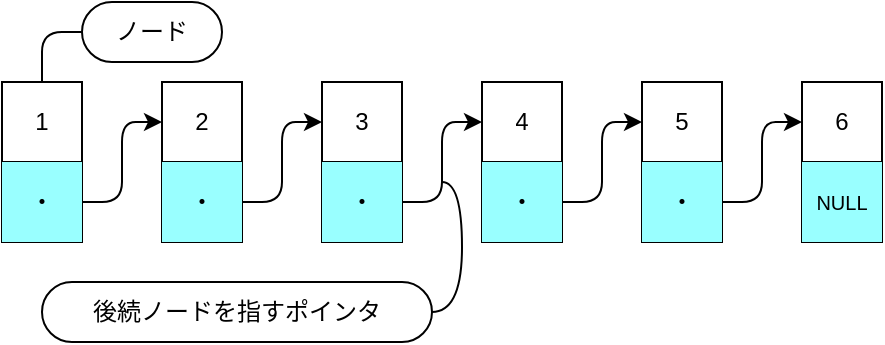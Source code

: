 <mxfile>
    <diagram id="4CKWhTwS_vW8KRxJ7051" name="ページ1">
        <mxGraphModel dx="735" dy="414" grid="1" gridSize="10" guides="1" tooltips="1" connect="1" arrows="1" fold="1" page="1" pageScale="1" pageWidth="827" pageHeight="1169" math="0" shadow="0">
            <root>
                <mxCell id="0"/>
                <mxCell id="1" parent="0"/>
                <mxCell id="125" style="edgeStyle=orthogonalEdgeStyle;html=1;entryX=0;entryY=0.5;entryDx=0;entryDy=0;endArrow=none;endFill=0;" parent="1" source="75" target="116" edge="1">
                    <mxGeometry relative="1" as="geometry"/>
                </mxCell>
                <mxCell id="75" value="" style="shape=table;startSize=0;container=1;collapsible=0;childLayout=tableLayout;labelBackgroundColor=none;" parent="1" vertex="1">
                    <mxGeometry x="80" y="80" width="40" height="80" as="geometry"/>
                </mxCell>
                <mxCell id="76" value="" style="shape=tableRow;horizontal=0;startSize=0;swimlaneHead=0;swimlaneBody=0;top=0;left=0;bottom=0;right=0;collapsible=0;dropTarget=0;fillColor=none;points=[[0,0.5],[1,0.5]];portConstraint=eastwest;labelBackgroundColor=none;strokeColor=#F0F0F0;" parent="75" vertex="1">
                    <mxGeometry width="40" height="40" as="geometry"/>
                </mxCell>
                <mxCell id="77" value="1" style="shape=partialRectangle;html=1;whiteSpace=wrap;connectable=0;overflow=hidden;fillColor=none;top=0;left=0;bottom=0;right=0;pointerEvents=1;labelBackgroundColor=none;strokeColor=#F0F0F0;" parent="76" vertex="1">
                    <mxGeometry width="40" height="40" as="geometry">
                        <mxRectangle width="40" height="40" as="alternateBounds"/>
                    </mxGeometry>
                </mxCell>
                <mxCell id="78" value="" style="shape=tableRow;horizontal=0;startSize=0;swimlaneHead=0;swimlaneBody=0;top=0;left=0;bottom=0;right=0;collapsible=0;dropTarget=0;fillColor=none;points=[[0,0.5],[1,0.5]];portConstraint=eastwest;labelBackgroundColor=none;strokeColor=#F0F0F0;" parent="75" vertex="1">
                    <mxGeometry y="40" width="40" height="40" as="geometry"/>
                </mxCell>
                <mxCell id="79" value="・" style="shape=partialRectangle;html=1;whiteSpace=wrap;connectable=0;overflow=hidden;fillColor=#99FFFF;top=0;left=0;bottom=0;right=0;pointerEvents=1;labelBackgroundColor=none;strokeColor=#F0F0F0;" parent="78" vertex="1">
                    <mxGeometry width="40" height="40" as="geometry">
                        <mxRectangle width="40" height="40" as="alternateBounds"/>
                    </mxGeometry>
                </mxCell>
                <mxCell id="80" value="" style="shape=table;startSize=0;container=1;collapsible=0;childLayout=tableLayout;labelBackgroundColor=none;" parent="1" vertex="1">
                    <mxGeometry x="480" y="80" width="40" height="80" as="geometry"/>
                </mxCell>
                <mxCell id="81" value="" style="shape=tableRow;horizontal=0;startSize=0;swimlaneHead=0;swimlaneBody=0;top=0;left=0;bottom=0;right=0;collapsible=0;dropTarget=0;fillColor=none;points=[[0,0.5],[1,0.5]];portConstraint=eastwest;labelBackgroundColor=none;strokeColor=#F0F0F0;" parent="80" vertex="1">
                    <mxGeometry width="40" height="40" as="geometry"/>
                </mxCell>
                <mxCell id="82" value="6" style="shape=partialRectangle;html=1;whiteSpace=wrap;connectable=0;overflow=hidden;fillColor=none;top=0;left=0;bottom=0;right=0;pointerEvents=1;labelBackgroundColor=none;strokeColor=#F0F0F0;" parent="81" vertex="1">
                    <mxGeometry width="40" height="40" as="geometry">
                        <mxRectangle width="40" height="40" as="alternateBounds"/>
                    </mxGeometry>
                </mxCell>
                <mxCell id="83" value="" style="shape=tableRow;horizontal=0;startSize=0;swimlaneHead=0;swimlaneBody=0;top=0;left=0;bottom=0;right=0;collapsible=0;dropTarget=0;fillColor=none;points=[[0,0.5],[1,0.5]];portConstraint=eastwest;labelBackgroundColor=none;strokeColor=#F0F0F0;" parent="80" vertex="1">
                    <mxGeometry y="40" width="40" height="40" as="geometry"/>
                </mxCell>
                <mxCell id="84" value="&lt;font style=&quot;font-size: 10px;&quot;&gt;NULL&lt;/font&gt;" style="shape=partialRectangle;html=1;whiteSpace=wrap;connectable=0;overflow=hidden;fillColor=#99FFFF;top=0;left=0;bottom=0;right=0;pointerEvents=1;labelBackgroundColor=none;strokeColor=#F0F0F0;" parent="83" vertex="1">
                    <mxGeometry width="40" height="40" as="geometry">
                        <mxRectangle width="40" height="40" as="alternateBounds"/>
                    </mxGeometry>
                </mxCell>
                <mxCell id="85" value="" style="shape=table;startSize=0;container=1;collapsible=0;childLayout=tableLayout;labelBackgroundColor=none;" parent="1" vertex="1">
                    <mxGeometry x="160" y="80" width="40" height="80" as="geometry"/>
                </mxCell>
                <mxCell id="86" value="" style="shape=tableRow;horizontal=0;startSize=0;swimlaneHead=0;swimlaneBody=0;top=0;left=0;bottom=0;right=0;collapsible=0;dropTarget=0;fillColor=none;points=[[0,0.5],[1,0.5]];portConstraint=eastwest;labelBackgroundColor=none;strokeColor=#F0F0F0;" parent="85" vertex="1">
                    <mxGeometry width="40" height="40" as="geometry"/>
                </mxCell>
                <mxCell id="87" value="2" style="shape=partialRectangle;html=1;whiteSpace=wrap;connectable=0;overflow=hidden;fillColor=none;top=0;left=0;bottom=0;right=0;pointerEvents=1;labelBackgroundColor=none;strokeColor=#F0F0F0;" parent="86" vertex="1">
                    <mxGeometry width="40" height="40" as="geometry">
                        <mxRectangle width="40" height="40" as="alternateBounds"/>
                    </mxGeometry>
                </mxCell>
                <mxCell id="88" value="" style="shape=tableRow;horizontal=0;startSize=0;swimlaneHead=0;swimlaneBody=0;top=0;left=0;bottom=0;right=0;collapsible=0;dropTarget=0;fillColor=none;points=[[0,0.5],[1,0.5]];portConstraint=eastwest;labelBackgroundColor=none;strokeColor=#F0F0F0;" parent="85" vertex="1">
                    <mxGeometry y="40" width="40" height="40" as="geometry"/>
                </mxCell>
                <mxCell id="89" value="・" style="shape=partialRectangle;html=1;whiteSpace=wrap;connectable=0;overflow=hidden;fillColor=#99FFFF;top=0;left=0;bottom=0;right=0;pointerEvents=1;labelBackgroundColor=none;strokeColor=#F0F0F0;" parent="88" vertex="1">
                    <mxGeometry width="40" height="40" as="geometry">
                        <mxRectangle width="40" height="40" as="alternateBounds"/>
                    </mxGeometry>
                </mxCell>
                <mxCell id="90" value="" style="shape=table;startSize=0;container=1;collapsible=0;childLayout=tableLayout;labelBackgroundColor=none;" parent="1" vertex="1">
                    <mxGeometry x="240" y="80" width="40" height="80" as="geometry"/>
                </mxCell>
                <mxCell id="91" value="" style="shape=tableRow;horizontal=0;startSize=0;swimlaneHead=0;swimlaneBody=0;top=0;left=0;bottom=0;right=0;collapsible=0;dropTarget=0;fillColor=none;points=[[0,0.5],[1,0.5]];portConstraint=eastwest;labelBackgroundColor=none;strokeColor=#F0F0F0;" parent="90" vertex="1">
                    <mxGeometry width="40" height="40" as="geometry"/>
                </mxCell>
                <mxCell id="92" value="3" style="shape=partialRectangle;html=1;whiteSpace=wrap;connectable=0;overflow=hidden;fillColor=none;top=0;left=0;bottom=0;right=0;pointerEvents=1;labelBackgroundColor=none;strokeColor=#F0F0F0;" parent="91" vertex="1">
                    <mxGeometry width="40" height="40" as="geometry">
                        <mxRectangle width="40" height="40" as="alternateBounds"/>
                    </mxGeometry>
                </mxCell>
                <mxCell id="93" value="" style="shape=tableRow;horizontal=0;startSize=0;swimlaneHead=0;swimlaneBody=0;top=0;left=0;bottom=0;right=0;collapsible=0;dropTarget=0;fillColor=none;points=[[0,0.5],[1,0.5]];portConstraint=eastwest;labelBackgroundColor=none;strokeColor=#F0F0F0;" parent="90" vertex="1">
                    <mxGeometry y="40" width="40" height="40" as="geometry"/>
                </mxCell>
                <mxCell id="94" value="・" style="shape=partialRectangle;html=1;whiteSpace=wrap;connectable=0;overflow=hidden;fillColor=#99FFFF;top=0;left=0;bottom=0;right=0;pointerEvents=1;labelBackgroundColor=none;strokeColor=#F0F0F0;" parent="93" vertex="1">
                    <mxGeometry width="40" height="40" as="geometry">
                        <mxRectangle width="40" height="40" as="alternateBounds"/>
                    </mxGeometry>
                </mxCell>
                <mxCell id="95" value="" style="shape=table;startSize=0;container=1;collapsible=0;childLayout=tableLayout;labelBackgroundColor=none;" parent="1" vertex="1">
                    <mxGeometry x="320" y="80" width="40" height="80" as="geometry"/>
                </mxCell>
                <mxCell id="96" value="" style="shape=tableRow;horizontal=0;startSize=0;swimlaneHead=0;swimlaneBody=0;top=0;left=0;bottom=0;right=0;collapsible=0;dropTarget=0;fillColor=none;points=[[0,0.5],[1,0.5]];portConstraint=eastwest;labelBackgroundColor=none;strokeColor=#F0F0F0;" parent="95" vertex="1">
                    <mxGeometry width="40" height="40" as="geometry"/>
                </mxCell>
                <mxCell id="97" value="4" style="shape=partialRectangle;html=1;whiteSpace=wrap;connectable=0;overflow=hidden;fillColor=none;top=0;left=0;bottom=0;right=0;pointerEvents=1;labelBackgroundColor=none;strokeColor=#F0F0F0;" parent="96" vertex="1">
                    <mxGeometry width="40" height="40" as="geometry">
                        <mxRectangle width="40" height="40" as="alternateBounds"/>
                    </mxGeometry>
                </mxCell>
                <mxCell id="98" value="" style="shape=tableRow;horizontal=0;startSize=0;swimlaneHead=0;swimlaneBody=0;top=0;left=0;bottom=0;right=0;collapsible=0;dropTarget=0;fillColor=none;points=[[0,0.5],[1,0.5]];portConstraint=eastwest;labelBackgroundColor=none;strokeColor=#F0F0F0;" parent="95" vertex="1">
                    <mxGeometry y="40" width="40" height="40" as="geometry"/>
                </mxCell>
                <mxCell id="99" value="・" style="shape=partialRectangle;html=1;whiteSpace=wrap;connectable=0;overflow=hidden;fillColor=#99FFFF;top=0;left=0;bottom=0;right=0;pointerEvents=1;labelBackgroundColor=none;strokeColor=#F0F0F0;" parent="98" vertex="1">
                    <mxGeometry width="40" height="40" as="geometry">
                        <mxRectangle width="40" height="40" as="alternateBounds"/>
                    </mxGeometry>
                </mxCell>
                <mxCell id="100" value="" style="shape=table;startSize=0;container=1;collapsible=0;childLayout=tableLayout;labelBackgroundColor=none;" parent="1" vertex="1">
                    <mxGeometry x="400" y="80" width="40" height="80" as="geometry"/>
                </mxCell>
                <mxCell id="101" value="" style="shape=tableRow;horizontal=0;startSize=0;swimlaneHead=0;swimlaneBody=0;top=0;left=0;bottom=0;right=0;collapsible=0;dropTarget=0;fillColor=none;points=[[0,0.5],[1,0.5]];portConstraint=eastwest;labelBackgroundColor=none;strokeColor=#F0F0F0;" parent="100" vertex="1">
                    <mxGeometry width="40" height="40" as="geometry"/>
                </mxCell>
                <mxCell id="102" value="5" style="shape=partialRectangle;html=1;whiteSpace=wrap;connectable=0;overflow=hidden;fillColor=none;top=0;left=0;bottom=0;right=0;pointerEvents=1;labelBackgroundColor=none;strokeColor=#F0F0F0;" parent="101" vertex="1">
                    <mxGeometry width="40" height="40" as="geometry">
                        <mxRectangle width="40" height="40" as="alternateBounds"/>
                    </mxGeometry>
                </mxCell>
                <mxCell id="103" value="" style="shape=tableRow;horizontal=0;startSize=0;swimlaneHead=0;swimlaneBody=0;top=0;left=0;bottom=0;right=0;collapsible=0;dropTarget=0;fillColor=none;points=[[0,0.5],[1,0.5]];portConstraint=eastwest;labelBackgroundColor=none;strokeColor=#F0F0F0;" parent="100" vertex="1">
                    <mxGeometry y="40" width="40" height="40" as="geometry"/>
                </mxCell>
                <mxCell id="104" value="・" style="shape=partialRectangle;html=1;whiteSpace=wrap;connectable=0;overflow=hidden;fillColor=#99FFFF;top=0;left=0;bottom=0;right=0;pointerEvents=1;labelBackgroundColor=none;strokeColor=#F0F0F0;" parent="103" vertex="1">
                    <mxGeometry width="40" height="40" as="geometry">
                        <mxRectangle width="40" height="40" as="alternateBounds"/>
                    </mxGeometry>
                </mxCell>
                <mxCell id="105" style="edgeStyle=orthogonalEdgeStyle;html=1;exitX=1;exitY=0.5;exitDx=0;exitDy=0;entryX=0;entryY=0.5;entryDx=0;entryDy=0;" parent="1" source="78" target="86" edge="1">
                    <mxGeometry relative="1" as="geometry"/>
                </mxCell>
                <mxCell id="106" style="edgeStyle=orthogonalEdgeStyle;html=1;exitX=1;exitY=0.5;exitDx=0;exitDy=0;entryX=0;entryY=0.5;entryDx=0;entryDy=0;" parent="1" source="88" target="91" edge="1">
                    <mxGeometry relative="1" as="geometry"/>
                </mxCell>
                <mxCell id="107" style="edgeStyle=orthogonalEdgeStyle;html=1;exitX=1;exitY=0.5;exitDx=0;exitDy=0;entryX=0;entryY=0.5;entryDx=0;entryDy=0;" parent="1" source="93" target="96" edge="1">
                    <mxGeometry relative="1" as="geometry"/>
                </mxCell>
                <mxCell id="108" style="edgeStyle=orthogonalEdgeStyle;html=1;exitX=1;exitY=0.5;exitDx=0;exitDy=0;entryX=0;entryY=0.5;entryDx=0;entryDy=0;" parent="1" source="98" target="101" edge="1">
                    <mxGeometry relative="1" as="geometry"/>
                </mxCell>
                <mxCell id="109" style="edgeStyle=orthogonalEdgeStyle;html=1;exitX=1;exitY=0.5;exitDx=0;exitDy=0;entryX=0;entryY=0.5;entryDx=0;entryDy=0;" parent="1" source="103" target="81" edge="1">
                    <mxGeometry relative="1" as="geometry"/>
                </mxCell>
                <mxCell id="110" value="後続ノードを指すポインタ" style="whiteSpace=wrap;html=1;rounded=1;arcSize=50;align=center;verticalAlign=middle;strokeWidth=1;autosize=1;spacing=4;treeFolding=1;treeMoving=1;newEdgeStyle={&quot;edgeStyle&quot;:&quot;entityRelationEdgeStyle&quot;,&quot;startArrow&quot;:&quot;none&quot;,&quot;endArrow&quot;:&quot;none&quot;,&quot;segment&quot;:10,&quot;curved&quot;:1,&quot;sourcePerimeterSpacing&quot;:0,&quot;targetPerimeterSpacing&quot;:0};labelBackgroundColor=none;strokeColor=#000000;fillColor=default;" parent="1" vertex="1">
                    <mxGeometry x="100" y="180" width="195" height="30" as="geometry"/>
                </mxCell>
                <mxCell id="111" value="" style="edgeStyle=entityRelationEdgeStyle;startArrow=none;endArrow=none;segment=10;curved=1;sourcePerimeterSpacing=0;targetPerimeterSpacing=0;" parent="1" target="110" edge="1">
                    <mxGeometry relative="1" as="geometry">
                        <mxPoint x="300" y="130" as="sourcePoint"/>
                    </mxGeometry>
                </mxCell>
                <mxCell id="116" value="ノード" style="whiteSpace=wrap;html=1;rounded=1;arcSize=50;align=center;verticalAlign=middle;strokeWidth=1;autosize=1;spacing=4;treeFolding=1;treeMoving=1;newEdgeStyle={&quot;edgeStyle&quot;:&quot;entityRelationEdgeStyle&quot;,&quot;startArrow&quot;:&quot;none&quot;,&quot;endArrow&quot;:&quot;none&quot;,&quot;segment&quot;:10,&quot;curved&quot;:1,&quot;sourcePerimeterSpacing&quot;:0,&quot;targetPerimeterSpacing&quot;:0};labelBackgroundColor=none;strokeColor=#000000;fillColor=default;" parent="1" vertex="1">
                    <mxGeometry x="120" y="40" width="70" height="30" as="geometry"/>
                </mxCell>
            </root>
        </mxGraphModel>
    </diagram>
    <diagram id="JrIsyMECSDW_qjEBLznh" name="ページ2">
        <mxGraphModel dx="735" dy="814" grid="1" gridSize="10" guides="1" tooltips="1" connect="1" arrows="1" fold="1" page="0" pageScale="1" pageWidth="827" pageHeight="1169" background="none" math="0" shadow="0">
            <root>
                <mxCell id="0"/>
                <mxCell id="1" parent="0"/>
                <mxCell id="OeRNp2LMWyQ6VsFv86CG-2" value="" style="shape=table;startSize=0;container=1;collapsible=0;childLayout=tableLayout;labelBackgroundColor=none;" parent="1" vertex="1">
                    <mxGeometry x="80" y="170" width="40" height="80" as="geometry"/>
                </mxCell>
                <mxCell id="OeRNp2LMWyQ6VsFv86CG-3" value="" style="shape=tableRow;horizontal=0;startSize=0;swimlaneHead=0;swimlaneBody=0;top=0;left=0;bottom=0;right=0;collapsible=0;dropTarget=0;fillColor=none;points=[[0,0.5],[1,0.5]];portConstraint=eastwest;labelBackgroundColor=none;strokeColor=#F0F0F0;" parent="OeRNp2LMWyQ6VsFv86CG-2" vertex="1">
                    <mxGeometry width="40" height="40" as="geometry"/>
                </mxCell>
                <mxCell id="OeRNp2LMWyQ6VsFv86CG-4" value="3" style="shape=partialRectangle;html=1;whiteSpace=wrap;connectable=0;overflow=hidden;fillColor=none;top=0;left=0;bottom=0;right=0;pointerEvents=1;labelBackgroundColor=none;strokeColor=#F0F0F0;" parent="OeRNp2LMWyQ6VsFv86CG-3" vertex="1">
                    <mxGeometry width="40" height="40" as="geometry">
                        <mxRectangle width="40" height="40" as="alternateBounds"/>
                    </mxGeometry>
                </mxCell>
                <mxCell id="OeRNp2LMWyQ6VsFv86CG-5" value="" style="shape=tableRow;horizontal=0;startSize=0;swimlaneHead=0;swimlaneBody=0;top=0;left=0;bottom=0;right=0;collapsible=0;dropTarget=0;fillColor=none;points=[[0,0.5],[1,0.5]];portConstraint=eastwest;labelBackgroundColor=none;strokeColor=#F0F0F0;" parent="OeRNp2LMWyQ6VsFv86CG-2" vertex="1">
                    <mxGeometry y="40" width="40" height="40" as="geometry"/>
                </mxCell>
                <mxCell id="OeRNp2LMWyQ6VsFv86CG-6" value="b" style="shape=partialRectangle;html=1;whiteSpace=wrap;connectable=0;overflow=hidden;fillColor=#99FFFF;top=0;left=0;bottom=0;right=0;pointerEvents=1;labelBackgroundColor=none;strokeColor=#F0F0F0;" parent="OeRNp2LMWyQ6VsFv86CG-5" vertex="1">
                    <mxGeometry width="40" height="40" as="geometry">
                        <mxRectangle width="40" height="40" as="alternateBounds"/>
                    </mxGeometry>
                </mxCell>
                <mxCell id="OeRNp2LMWyQ6VsFv86CG-7" value="" style="shape=table;startSize=0;container=1;collapsible=0;childLayout=tableLayout;labelBackgroundColor=none;" parent="1" vertex="1">
                    <mxGeometry x="480" y="170" width="40" height="80" as="geometry"/>
                </mxCell>
                <mxCell id="OeRNp2LMWyQ6VsFv86CG-8" value="" style="shape=tableRow;horizontal=0;startSize=0;swimlaneHead=0;swimlaneBody=0;top=0;left=0;bottom=0;right=0;collapsible=0;dropTarget=0;fillColor=none;points=[[0,0.5],[1,0.5]];portConstraint=eastwest;labelBackgroundColor=none;strokeColor=#F0F0F0;" parent="OeRNp2LMWyQ6VsFv86CG-7" vertex="1">
                    <mxGeometry width="40" height="40" as="geometry"/>
                </mxCell>
                <mxCell id="OeRNp2LMWyQ6VsFv86CG-9" value="1" style="shape=partialRectangle;html=1;whiteSpace=wrap;connectable=0;overflow=hidden;fillColor=none;top=0;left=0;bottom=0;right=0;pointerEvents=1;labelBackgroundColor=none;strokeColor=#F0F0F0;" parent="OeRNp2LMWyQ6VsFv86CG-8" vertex="1">
                    <mxGeometry width="40" height="40" as="geometry">
                        <mxRectangle width="40" height="40" as="alternateBounds"/>
                    </mxGeometry>
                </mxCell>
                <mxCell id="OeRNp2LMWyQ6VsFv86CG-10" value="" style="shape=tableRow;horizontal=0;startSize=0;swimlaneHead=0;swimlaneBody=0;top=0;left=0;bottom=0;right=0;collapsible=0;dropTarget=0;fillColor=none;points=[[0,0.5],[1,0.5]];portConstraint=eastwest;labelBackgroundColor=none;strokeColor=#F0F0F0;" parent="OeRNp2LMWyQ6VsFv86CG-7" vertex="1">
                    <mxGeometry y="40" width="40" height="40" as="geometry"/>
                </mxCell>
                <mxCell id="OeRNp2LMWyQ6VsFv86CG-11" value="&lt;font style=&quot;font-size: 10px;&quot;&gt;NULL&lt;/font&gt;" style="shape=partialRectangle;html=1;whiteSpace=wrap;connectable=0;overflow=hidden;fillColor=#99FFFF;top=0;left=0;bottom=0;right=0;pointerEvents=1;labelBackgroundColor=none;strokeColor=#F0F0F0;" parent="OeRNp2LMWyQ6VsFv86CG-10" vertex="1">
                    <mxGeometry width="40" height="40" as="geometry">
                        <mxRectangle width="40" height="40" as="alternateBounds"/>
                    </mxGeometry>
                </mxCell>
                <mxCell id="OeRNp2LMWyQ6VsFv86CG-12" value="" style="shape=table;startSize=0;container=1;collapsible=0;childLayout=tableLayout;labelBackgroundColor=none;" parent="1" vertex="1">
                    <mxGeometry x="160" y="170" width="40" height="80" as="geometry"/>
                </mxCell>
                <mxCell id="OeRNp2LMWyQ6VsFv86CG-13" value="" style="shape=tableRow;horizontal=0;startSize=0;swimlaneHead=0;swimlaneBody=0;top=0;left=0;bottom=0;right=0;collapsible=0;dropTarget=0;fillColor=none;points=[[0,0.5],[1,0.5]];portConstraint=eastwest;labelBackgroundColor=none;strokeColor=#F0F0F0;" parent="OeRNp2LMWyQ6VsFv86CG-12" vertex="1">
                    <mxGeometry width="40" height="40" as="geometry"/>
                </mxCell>
                <mxCell id="OeRNp2LMWyQ6VsFv86CG-14" value="6" style="shape=partialRectangle;html=1;whiteSpace=wrap;connectable=0;overflow=hidden;fillColor=none;top=0;left=0;bottom=0;right=0;pointerEvents=1;labelBackgroundColor=none;strokeColor=#F0F0F0;" parent="OeRNp2LMWyQ6VsFv86CG-13" vertex="1">
                    <mxGeometry width="40" height="40" as="geometry">
                        <mxRectangle width="40" height="40" as="alternateBounds"/>
                    </mxGeometry>
                </mxCell>
                <mxCell id="OeRNp2LMWyQ6VsFv86CG-15" value="" style="shape=tableRow;horizontal=0;startSize=0;swimlaneHead=0;swimlaneBody=0;top=0;left=0;bottom=0;right=0;collapsible=0;dropTarget=0;fillColor=none;points=[[0,0.5],[1,0.5]];portConstraint=eastwest;labelBackgroundColor=none;strokeColor=#F0F0F0;" parent="OeRNp2LMWyQ6VsFv86CG-12" vertex="1">
                    <mxGeometry y="40" width="40" height="40" as="geometry"/>
                </mxCell>
                <mxCell id="OeRNp2LMWyQ6VsFv86CG-16" value="c" style="shape=partialRectangle;html=1;whiteSpace=wrap;connectable=0;overflow=hidden;fillColor=#99FFFF;top=0;left=0;bottom=0;right=0;pointerEvents=1;labelBackgroundColor=none;strokeColor=#F0F0F0;" parent="OeRNp2LMWyQ6VsFv86CG-15" vertex="1">
                    <mxGeometry width="40" height="40" as="geometry">
                        <mxRectangle width="40" height="40" as="alternateBounds"/>
                    </mxGeometry>
                </mxCell>
                <mxCell id="OeRNp2LMWyQ6VsFv86CG-17" value="" style="shape=table;startSize=0;container=1;collapsible=0;childLayout=tableLayout;labelBackgroundColor=none;" parent="1" vertex="1">
                    <mxGeometry x="240" y="170" width="40" height="80" as="geometry"/>
                </mxCell>
                <mxCell id="OeRNp2LMWyQ6VsFv86CG-18" value="" style="shape=tableRow;horizontal=0;startSize=0;swimlaneHead=0;swimlaneBody=0;top=0;left=0;bottom=0;right=0;collapsible=0;dropTarget=0;fillColor=none;points=[[0,0.5],[1,0.5]];portConstraint=eastwest;labelBackgroundColor=none;strokeColor=#F0F0F0;" parent="OeRNp2LMWyQ6VsFv86CG-17" vertex="1">
                    <mxGeometry width="40" height="40" as="geometry"/>
                </mxCell>
                <mxCell id="OeRNp2LMWyQ6VsFv86CG-19" value="4" style="shape=partialRectangle;html=1;whiteSpace=wrap;connectable=0;overflow=hidden;fillColor=none;top=0;left=0;bottom=0;right=0;pointerEvents=1;labelBackgroundColor=none;strokeColor=#F0F0F0;" parent="OeRNp2LMWyQ6VsFv86CG-18" vertex="1">
                    <mxGeometry width="40" height="40" as="geometry">
                        <mxRectangle width="40" height="40" as="alternateBounds"/>
                    </mxGeometry>
                </mxCell>
                <mxCell id="OeRNp2LMWyQ6VsFv86CG-20" value="" style="shape=tableRow;horizontal=0;startSize=0;swimlaneHead=0;swimlaneBody=0;top=0;left=0;bottom=0;right=0;collapsible=0;dropTarget=0;fillColor=none;points=[[0,0.5],[1,0.5]];portConstraint=eastwest;labelBackgroundColor=none;strokeColor=#F0F0F0;" parent="OeRNp2LMWyQ6VsFv86CG-17" vertex="1">
                    <mxGeometry y="40" width="40" height="40" as="geometry"/>
                </mxCell>
                <mxCell id="OeRNp2LMWyQ6VsFv86CG-21" value="d" style="shape=partialRectangle;html=1;whiteSpace=wrap;connectable=0;overflow=hidden;fillColor=#99FFFF;top=0;left=0;bottom=0;right=0;pointerEvents=1;labelBackgroundColor=none;strokeColor=#F0F0F0;" parent="OeRNp2LMWyQ6VsFv86CG-20" vertex="1">
                    <mxGeometry width="40" height="40" as="geometry">
                        <mxRectangle width="40" height="40" as="alternateBounds"/>
                    </mxGeometry>
                </mxCell>
                <mxCell id="OeRNp2LMWyQ6VsFv86CG-22" value="" style="shape=table;startSize=0;container=1;collapsible=0;childLayout=tableLayout;labelBackgroundColor=none;" parent="1" vertex="1">
                    <mxGeometry x="320" y="170" width="40" height="80" as="geometry"/>
                </mxCell>
                <mxCell id="OeRNp2LMWyQ6VsFv86CG-23" value="" style="shape=tableRow;horizontal=0;startSize=0;swimlaneHead=0;swimlaneBody=0;top=0;left=0;bottom=0;right=0;collapsible=0;dropTarget=0;fillColor=none;points=[[0,0.5],[1,0.5]];portConstraint=eastwest;labelBackgroundColor=none;strokeColor=#F0F0F0;" parent="OeRNp2LMWyQ6VsFv86CG-22" vertex="1">
                    <mxGeometry width="40" height="40" as="geometry"/>
                </mxCell>
                <mxCell id="OeRNp2LMWyQ6VsFv86CG-24" value="2" style="shape=partialRectangle;html=1;whiteSpace=wrap;connectable=0;overflow=hidden;fillColor=none;top=0;left=0;bottom=0;right=0;pointerEvents=1;labelBackgroundColor=none;strokeColor=#F0F0F0;" parent="OeRNp2LMWyQ6VsFv86CG-23" vertex="1">
                    <mxGeometry width="40" height="40" as="geometry">
                        <mxRectangle width="40" height="40" as="alternateBounds"/>
                    </mxGeometry>
                </mxCell>
                <mxCell id="OeRNp2LMWyQ6VsFv86CG-25" value="" style="shape=tableRow;horizontal=0;startSize=0;swimlaneHead=0;swimlaneBody=0;top=0;left=0;bottom=0;right=0;collapsible=0;dropTarget=0;fillColor=none;points=[[0,0.5],[1,0.5]];portConstraint=eastwest;labelBackgroundColor=none;strokeColor=#F0F0F0;" parent="OeRNp2LMWyQ6VsFv86CG-22" vertex="1">
                    <mxGeometry y="40" width="40" height="40" as="geometry"/>
                </mxCell>
                <mxCell id="OeRNp2LMWyQ6VsFv86CG-26" value="e" style="shape=partialRectangle;html=1;whiteSpace=wrap;connectable=0;overflow=hidden;fillColor=#99FFFF;top=0;left=0;bottom=0;right=0;pointerEvents=1;labelBackgroundColor=none;strokeColor=#F0F0F0;" parent="OeRNp2LMWyQ6VsFv86CG-25" vertex="1">
                    <mxGeometry width="40" height="40" as="geometry">
                        <mxRectangle width="40" height="40" as="alternateBounds"/>
                    </mxGeometry>
                </mxCell>
                <mxCell id="OeRNp2LMWyQ6VsFv86CG-27" value="" style="shape=table;startSize=0;container=1;collapsible=0;childLayout=tableLayout;labelBackgroundColor=none;" parent="1" vertex="1">
                    <mxGeometry x="400" y="170" width="40" height="80" as="geometry"/>
                </mxCell>
                <mxCell id="OeRNp2LMWyQ6VsFv86CG-28" value="" style="shape=tableRow;horizontal=0;startSize=0;swimlaneHead=0;swimlaneBody=0;top=0;left=0;bottom=0;right=0;collapsible=0;dropTarget=0;fillColor=none;points=[[0,0.5],[1,0.5]];portConstraint=eastwest;labelBackgroundColor=none;strokeColor=#F0F0F0;" parent="OeRNp2LMWyQ6VsFv86CG-27" vertex="1">
                    <mxGeometry width="40" height="40" as="geometry"/>
                </mxCell>
                <mxCell id="OeRNp2LMWyQ6VsFv86CG-29" value="5" style="shape=partialRectangle;html=1;whiteSpace=wrap;connectable=0;overflow=hidden;fillColor=none;top=0;left=0;bottom=0;right=0;pointerEvents=1;labelBackgroundColor=none;strokeColor=#F0F0F0;" parent="OeRNp2LMWyQ6VsFv86CG-28" vertex="1">
                    <mxGeometry width="40" height="40" as="geometry">
                        <mxRectangle width="40" height="40" as="alternateBounds"/>
                    </mxGeometry>
                </mxCell>
                <mxCell id="OeRNp2LMWyQ6VsFv86CG-30" value="" style="shape=tableRow;horizontal=0;startSize=0;swimlaneHead=0;swimlaneBody=0;top=0;left=0;bottom=0;right=0;collapsible=0;dropTarget=0;fillColor=none;points=[[0,0.5],[1,0.5]];portConstraint=eastwest;labelBackgroundColor=none;strokeColor=#F0F0F0;" parent="OeRNp2LMWyQ6VsFv86CG-27" vertex="1">
                    <mxGeometry y="40" width="40" height="40" as="geometry"/>
                </mxCell>
                <mxCell id="OeRNp2LMWyQ6VsFv86CG-31" value="f" style="shape=partialRectangle;html=1;whiteSpace=wrap;connectable=0;overflow=hidden;fillColor=#99FFFF;top=0;left=0;bottom=0;right=0;pointerEvents=1;labelBackgroundColor=none;strokeColor=#F0F0F0;" parent="OeRNp2LMWyQ6VsFv86CG-30" vertex="1">
                    <mxGeometry width="40" height="40" as="geometry">
                        <mxRectangle width="40" height="40" as="alternateBounds"/>
                    </mxGeometry>
                </mxCell>
                <mxCell id="OeRNp2LMWyQ6VsFv86CG-32" style="edgeStyle=orthogonalEdgeStyle;html=1;exitX=1;exitY=0.5;exitDx=0;exitDy=0;entryX=0;entryY=0.5;entryDx=0;entryDy=0;" parent="1" source="OeRNp2LMWyQ6VsFv86CG-5" target="OeRNp2LMWyQ6VsFv86CG-13" edge="1">
                    <mxGeometry relative="1" as="geometry"/>
                </mxCell>
                <mxCell id="OeRNp2LMWyQ6VsFv86CG-33" style="edgeStyle=orthogonalEdgeStyle;html=1;exitX=1;exitY=0.5;exitDx=0;exitDy=0;entryX=0;entryY=0.5;entryDx=0;entryDy=0;" parent="1" source="OeRNp2LMWyQ6VsFv86CG-15" target="OeRNp2LMWyQ6VsFv86CG-18" edge="1">
                    <mxGeometry relative="1" as="geometry"/>
                </mxCell>
                <mxCell id="OeRNp2LMWyQ6VsFv86CG-34" style="edgeStyle=orthogonalEdgeStyle;html=1;exitX=1;exitY=0.5;exitDx=0;exitDy=0;entryX=0;entryY=0.5;entryDx=0;entryDy=0;" parent="1" source="OeRNp2LMWyQ6VsFv86CG-20" target="OeRNp2LMWyQ6VsFv86CG-23" edge="1">
                    <mxGeometry relative="1" as="geometry"/>
                </mxCell>
                <mxCell id="OeRNp2LMWyQ6VsFv86CG-35" style="edgeStyle=orthogonalEdgeStyle;html=1;exitX=1;exitY=0.5;exitDx=0;exitDy=0;entryX=0;entryY=0.5;entryDx=0;entryDy=0;" parent="1" source="OeRNp2LMWyQ6VsFv86CG-25" target="OeRNp2LMWyQ6VsFv86CG-28" edge="1">
                    <mxGeometry relative="1" as="geometry"/>
                </mxCell>
                <mxCell id="OeRNp2LMWyQ6VsFv86CG-36" style="edgeStyle=orthogonalEdgeStyle;html=1;exitX=1;exitY=0.5;exitDx=0;exitDy=0;entryX=0;entryY=0.5;entryDx=0;entryDy=0;" parent="1" source="OeRNp2LMWyQ6VsFv86CG-30" target="OeRNp2LMWyQ6VsFv86CG-8" edge="1">
                    <mxGeometry relative="1" as="geometry"/>
                </mxCell>
                <mxCell id="OeRNp2LMWyQ6VsFv86CG-40" value="./push_swap 3 6 4 2 5 1" style="text;html=1;align=left;verticalAlign=middle;resizable=0;points=[];autosize=1;strokeColor=none;fillColor=none;fontSize=16;" parent="1" vertex="1">
                    <mxGeometry y="120" width="190" height="30" as="geometry"/>
                </mxCell>
                <mxCell id="OeRNp2LMWyQ6VsFv86CG-46" value="a" style="text;html=1;align=center;verticalAlign=middle;resizable=1;points=[];autosize=1;strokeColor=none;fillColor=none;movable=1;rotatable=1;deletable=1;editable=1;connectable=1;" parent="1" vertex="1">
                    <mxGeometry x="80" y="260" width="40" height="30" as="geometry"/>
                </mxCell>
                <mxCell id="OeRNp2LMWyQ6VsFv86CG-47" value="後続ポインタ" style="text;html=1;align=left;verticalAlign=middle;resizable=0;points=[];autosize=1;fontSize=10;" parent="1" vertex="1">
                    <mxGeometry y="215" width="80" height="30" as="geometry"/>
                </mxCell>
                <mxCell id="OeRNp2LMWyQ6VsFv86CG-49" value="b" style="text;html=1;align=center;verticalAlign=middle;resizable=1;points=[];autosize=1;strokeColor=none;fillColor=none;movable=1;rotatable=1;deletable=1;editable=1;connectable=1;" parent="1" vertex="1">
                    <mxGeometry x="165" y="260" width="30" height="30" as="geometry"/>
                </mxCell>
                <mxCell id="OeRNp2LMWyQ6VsFv86CG-50" value="c" style="text;html=1;align=center;verticalAlign=middle;resizable=1;points=[];autosize=1;strokeColor=none;fillColor=none;movable=1;rotatable=1;deletable=1;editable=1;connectable=1;" parent="1" vertex="1">
                    <mxGeometry x="245" y="260" width="30" height="30" as="geometry"/>
                </mxCell>
                <mxCell id="OeRNp2LMWyQ6VsFv86CG-51" value="d" style="text;html=1;align=center;verticalAlign=middle;resizable=1;points=[];autosize=1;strokeColor=none;fillColor=none;movable=1;rotatable=1;deletable=1;editable=1;connectable=1;" parent="1" vertex="1">
                    <mxGeometry x="325" y="260" width="30" height="30" as="geometry"/>
                </mxCell>
                <mxCell id="OeRNp2LMWyQ6VsFv86CG-52" value="e" style="text;html=1;align=center;verticalAlign=middle;resizable=1;points=[];autosize=1;strokeColor=none;fillColor=none;movable=1;rotatable=1;deletable=1;editable=1;connectable=1;" parent="1" vertex="1">
                    <mxGeometry x="405" y="260" width="30" height="30" as="geometry"/>
                </mxCell>
                <mxCell id="OeRNp2LMWyQ6VsFv86CG-53" value="f" style="text;html=1;align=center;verticalAlign=middle;resizable=1;points=[];autosize=1;strokeColor=none;fillColor=none;movable=1;rotatable=1;deletable=1;editable=1;connectable=1;" parent="1" vertex="1">
                    <mxGeometry x="485" y="260" width="30" height="30" as="geometry"/>
                </mxCell>
                <mxCell id="OeRNp2LMWyQ6VsFv86CG-54" value="値" style="text;html=1;align=left;verticalAlign=middle;resizable=0;points=[];autosize=1;fontSize=10;" parent="1" vertex="1">
                    <mxGeometry y="177" width="30" height="30" as="geometry"/>
                </mxCell>
                <mxCell id="OeRNp2LMWyQ6VsFv86CG-55" value="" style="shape=curlyBracket;whiteSpace=wrap;html=1;rounded=1;flipH=1;labelPosition=right;verticalLabelPosition=middle;align=left;verticalAlign=middle;rotation=90;size=0.5;" parent="1" vertex="1">
                    <mxGeometry x="90" y="290" width="20" height="40" as="geometry"/>
                </mxCell>
                <mxCell id="OeRNp2LMWyQ6VsFv86CG-56" value="malloc" style="text;html=1;align=center;verticalAlign=middle;resizable=0;points=[];autosize=1;strokeColor=none;fillColor=none;" parent="1" vertex="1">
                    <mxGeometry x="70" y="330" width="60" height="30" as="geometry"/>
                </mxCell>
                <mxCell id="OeRNp2LMWyQ6VsFv86CG-58" value="" style="shape=curlyBracket;whiteSpace=wrap;html=1;rounded=1;flipH=1;labelPosition=right;verticalLabelPosition=middle;align=left;verticalAlign=middle;rotation=90;size=0.5;" parent="1" vertex="1">
                    <mxGeometry x="170" y="290" width="20" height="40" as="geometry"/>
                </mxCell>
                <mxCell id="OeRNp2LMWyQ6VsFv86CG-59" value="malloc" style="text;html=1;align=center;verticalAlign=middle;resizable=0;points=[];autosize=1;strokeColor=none;fillColor=none;" parent="1" vertex="1">
                    <mxGeometry x="150" y="330" width="60" height="30" as="geometry"/>
                </mxCell>
                <mxCell id="OeRNp2LMWyQ6VsFv86CG-60" value="" style="shape=curlyBracket;whiteSpace=wrap;html=1;rounded=1;flipH=1;labelPosition=right;verticalLabelPosition=middle;align=left;verticalAlign=middle;rotation=90;size=0.5;" parent="1" vertex="1">
                    <mxGeometry x="250" y="290" width="20" height="40" as="geometry"/>
                </mxCell>
                <mxCell id="OeRNp2LMWyQ6VsFv86CG-61" value="malloc" style="text;html=1;align=center;verticalAlign=middle;resizable=0;points=[];autosize=1;strokeColor=none;fillColor=none;" parent="1" vertex="1">
                    <mxGeometry x="230" y="330" width="60" height="30" as="geometry"/>
                </mxCell>
                <mxCell id="OeRNp2LMWyQ6VsFv86CG-62" value="" style="shape=curlyBracket;whiteSpace=wrap;html=1;rounded=1;flipH=1;labelPosition=right;verticalLabelPosition=middle;align=left;verticalAlign=middle;rotation=90;size=0.5;" parent="1" vertex="1">
                    <mxGeometry x="330" y="290" width="20" height="40" as="geometry"/>
                </mxCell>
                <mxCell id="OeRNp2LMWyQ6VsFv86CG-63" value="malloc" style="text;html=1;align=center;verticalAlign=middle;resizable=0;points=[];autosize=1;strokeColor=none;fillColor=none;" parent="1" vertex="1">
                    <mxGeometry x="310" y="330" width="60" height="30" as="geometry"/>
                </mxCell>
                <mxCell id="OeRNp2LMWyQ6VsFv86CG-64" value="" style="shape=curlyBracket;whiteSpace=wrap;html=1;rounded=1;flipH=1;labelPosition=right;verticalLabelPosition=middle;align=left;verticalAlign=middle;rotation=90;size=0.5;" parent="1" vertex="1">
                    <mxGeometry x="410" y="290" width="20" height="40" as="geometry"/>
                </mxCell>
                <mxCell id="OeRNp2LMWyQ6VsFv86CG-65" value="malloc" style="text;html=1;align=center;verticalAlign=middle;resizable=0;points=[];autosize=1;strokeColor=none;fillColor=none;" parent="1" vertex="1">
                    <mxGeometry x="390" y="330" width="60" height="30" as="geometry"/>
                </mxCell>
                <mxCell id="OeRNp2LMWyQ6VsFv86CG-66" value="" style="shape=curlyBracket;whiteSpace=wrap;html=1;rounded=1;flipH=1;labelPosition=right;verticalLabelPosition=middle;align=left;verticalAlign=middle;rotation=90;size=0.5;" parent="1" vertex="1">
                    <mxGeometry x="490" y="290" width="20" height="40" as="geometry"/>
                </mxCell>
                <mxCell id="OeRNp2LMWyQ6VsFv86CG-67" value="malloc" style="text;html=1;align=center;verticalAlign=middle;resizable=0;points=[];autosize=1;strokeColor=none;fillColor=none;" parent="1" vertex="1">
                    <mxGeometry x="470" y="330" width="60" height="30" as="geometry"/>
                </mxCell>
                <mxCell id="OeRNp2LMWyQ6VsFv86CG-68" value="アドレス" style="text;html=1;align=left;verticalAlign=middle;resizable=0;points=[];autosize=1;strokeColor=none;fillColor=none;fontSize=10;" parent="1" vertex="1">
                    <mxGeometry y="260" width="60" height="30" as="geometry"/>
                </mxCell>
                <mxCell id="eN9CTVmMAFPb4dndeYWy-1" value="t_list" style="text;html=1;align=left;verticalAlign=middle;resizable=0;points=[];autosize=1;strokeColor=none;fillColor=none;" parent="1" vertex="1">
                    <mxGeometry y="-10" width="50" height="30" as="geometry"/>
                </mxCell>
                <mxCell id="eN9CTVmMAFPb4dndeYWy-11" value="t_node" style="text;html=1;align=left;verticalAlign=middle;resizable=0;points=[];autosize=1;strokeColor=none;fillColor=none;" parent="1" vertex="1">
                    <mxGeometry x="260" y="-10" width="60" height="30" as="geometry"/>
                </mxCell>
                <mxCell id="z_CQrLpwSF-rIQASOKC4-1" value="" style="shape=table;startSize=0;container=1;collapsible=0;childLayout=tableLayout;" parent="1" vertex="1">
                    <mxGeometry y="20" width="210" height="30" as="geometry"/>
                </mxCell>
                <mxCell id="z_CQrLpwSF-rIQASOKC4-2" value="" style="shape=tableRow;horizontal=0;startSize=0;swimlaneHead=0;swimlaneBody=0;top=0;left=0;bottom=0;right=0;collapsible=0;dropTarget=0;fillColor=none;points=[[0,0.5],[1,0.5]];portConstraint=eastwest;" parent="z_CQrLpwSF-rIQASOKC4-1" vertex="1">
                    <mxGeometry width="210" height="30" as="geometry"/>
                </mxCell>
                <mxCell id="z_CQrLpwSF-rIQASOKC4-3" value="head" style="shape=partialRectangle;html=1;whiteSpace=wrap;connectable=0;overflow=hidden;fillColor=none;top=0;left=0;bottom=0;right=0;pointerEvents=1;" parent="z_CQrLpwSF-rIQASOKC4-2" vertex="1">
                    <mxGeometry width="60" height="30" as="geometry">
                        <mxRectangle width="60" height="30" as="alternateBounds"/>
                    </mxGeometry>
                </mxCell>
                <mxCell id="_z9aJbaZrvX1MyLtp2PW-1" value="先頭ノードのポインタ" style="shape=partialRectangle;html=1;whiteSpace=wrap;connectable=0;overflow=hidden;fillColor=none;top=0;left=0;bottom=0;right=0;pointerEvents=1;" parent="z_CQrLpwSF-rIQASOKC4-2" vertex="1">
                    <mxGeometry x="60" width="150" height="30" as="geometry">
                        <mxRectangle width="150" height="30" as="alternateBounds"/>
                    </mxGeometry>
                </mxCell>
                <mxCell id="z_CQrLpwSF-rIQASOKC4-4" value="" style="shape=table;startSize=0;container=1;collapsible=0;childLayout=tableLayout;" parent="1" vertex="1">
                    <mxGeometry x="260" y="20" width="270" height="70" as="geometry"/>
                </mxCell>
                <mxCell id="z_CQrLpwSF-rIQASOKC4-5" value="" style="shape=tableRow;horizontal=0;startSize=0;swimlaneHead=0;swimlaneBody=0;top=0;left=0;bottom=0;right=0;collapsible=0;dropTarget=0;fillColor=none;points=[[0,0.5],[1,0.5]];portConstraint=eastwest;" parent="z_CQrLpwSF-rIQASOKC4-4" vertex="1">
                    <mxGeometry width="270" height="35" as="geometry"/>
                </mxCell>
                <mxCell id="z_CQrLpwSF-rIQASOKC4-6" value="num" style="shape=partialRectangle;html=1;whiteSpace=wrap;connectable=0;overflow=hidden;fillColor=none;top=0;left=0;bottom=0;right=0;pointerEvents=1;" parent="z_CQrLpwSF-rIQASOKC4-5" vertex="1">
                    <mxGeometry width="60" height="35" as="geometry">
                        <mxRectangle width="60" height="35" as="alternateBounds"/>
                    </mxGeometry>
                </mxCell>
                <mxCell id="_z9aJbaZrvX1MyLtp2PW-2" value="ソート対象の値" style="shape=partialRectangle;html=1;whiteSpace=wrap;connectable=0;overflow=hidden;fillColor=none;top=0;left=0;bottom=0;right=0;pointerEvents=1;" parent="z_CQrLpwSF-rIQASOKC4-5" vertex="1">
                    <mxGeometry x="60" width="210" height="35" as="geometry">
                        <mxRectangle width="210" height="35" as="alternateBounds"/>
                    </mxGeometry>
                </mxCell>
                <mxCell id="z_CQrLpwSF-rIQASOKC4-7" value="" style="shape=tableRow;horizontal=0;startSize=0;swimlaneHead=0;swimlaneBody=0;top=0;left=0;bottom=0;right=0;collapsible=0;dropTarget=0;fillColor=none;points=[[0,0.5],[1,0.5]];portConstraint=eastwest;" parent="z_CQrLpwSF-rIQASOKC4-4" vertex="1">
                    <mxGeometry y="35" width="270" height="35" as="geometry"/>
                </mxCell>
                <mxCell id="z_CQrLpwSF-rIQASOKC4-8" value="next" style="shape=partialRectangle;html=1;whiteSpace=wrap;connectable=0;overflow=hidden;fillColor=none;top=0;left=0;bottom=0;right=0;pointerEvents=1;" parent="z_CQrLpwSF-rIQASOKC4-7" vertex="1">
                    <mxGeometry width="60" height="35" as="geometry">
                        <mxRectangle width="60" height="35" as="alternateBounds"/>
                    </mxGeometry>
                </mxCell>
                <mxCell id="_z9aJbaZrvX1MyLtp2PW-3" value="後続ノードのポインタ" style="shape=partialRectangle;html=1;whiteSpace=wrap;connectable=0;overflow=hidden;fillColor=none;top=0;left=0;bottom=0;right=0;pointerEvents=1;" parent="z_CQrLpwSF-rIQASOKC4-7" vertex="1">
                    <mxGeometry x="60" width="210" height="35" as="geometry">
                        <mxRectangle width="210" height="35" as="alternateBounds"/>
                    </mxGeometry>
                </mxCell>
            </root>
        </mxGraphModel>
    </diagram>
    <diagram id="pgkePOBQC5nRAul_eElU" name="ページ3">
        <mxGraphModel dx="735" dy="414" grid="1" gridSize="10" guides="1" tooltips="1" connect="1" arrows="1" fold="1" page="1" pageScale="1" pageWidth="827" pageHeight="1169" math="0" shadow="0">
            <root>
                <mxCell id="0"/>
                <mxCell id="1" parent="0"/>
                <mxCell id="Y6WcRld7tWXi0KZzDMUA-6" value="" style="shape=table;startSize=0;container=1;collapsible=0;childLayout=tableLayout;labelBackgroundColor=none;" parent="1" vertex="1">
                    <mxGeometry x="240" y="300" width="40" height="80" as="geometry"/>
                </mxCell>
                <mxCell id="Y6WcRld7tWXi0KZzDMUA-7" value="" style="shape=tableRow;horizontal=0;startSize=0;swimlaneHead=0;swimlaneBody=0;top=0;left=0;bottom=0;right=0;collapsible=0;dropTarget=0;fillColor=none;points=[[0,0.5],[1,0.5]];portConstraint=eastwest;labelBackgroundColor=none;strokeColor=#F0F0F0;" parent="Y6WcRld7tWXi0KZzDMUA-6" vertex="1">
                    <mxGeometry width="40" height="40" as="geometry"/>
                </mxCell>
                <mxCell id="Y6WcRld7tWXi0KZzDMUA-8" value="1" style="shape=partialRectangle;html=1;whiteSpace=wrap;connectable=0;overflow=hidden;fillColor=none;top=0;left=0;bottom=0;right=0;pointerEvents=1;labelBackgroundColor=none;strokeColor=#F0F0F0;" parent="Y6WcRld7tWXi0KZzDMUA-7" vertex="1">
                    <mxGeometry width="40" height="40" as="geometry">
                        <mxRectangle width="40" height="40" as="alternateBounds"/>
                    </mxGeometry>
                </mxCell>
                <mxCell id="Y6WcRld7tWXi0KZzDMUA-9" value="" style="shape=tableRow;horizontal=0;startSize=0;swimlaneHead=0;swimlaneBody=0;top=0;left=0;bottom=0;right=0;collapsible=0;dropTarget=0;fillColor=none;points=[[0,0.5],[1,0.5]];portConstraint=eastwest;labelBackgroundColor=none;strokeColor=#F0F0F0;" parent="Y6WcRld7tWXi0KZzDMUA-6" vertex="1">
                    <mxGeometry y="40" width="40" height="40" as="geometry"/>
                </mxCell>
                <mxCell id="Y6WcRld7tWXi0KZzDMUA-10" value="&lt;font style=&quot;font-size: 10px;&quot;&gt;NULL&lt;/font&gt;" style="shape=partialRectangle;html=1;whiteSpace=wrap;connectable=0;overflow=hidden;fillColor=#99FFFF;top=0;left=0;bottom=0;right=0;pointerEvents=1;labelBackgroundColor=none;strokeColor=#F0F0F0;" parent="Y6WcRld7tWXi0KZzDMUA-9" vertex="1">
                    <mxGeometry width="40" height="40" as="geometry">
                        <mxRectangle width="40" height="40" as="alternateBounds"/>
                    </mxGeometry>
                </mxCell>
                <mxCell id="Y6WcRld7tWXi0KZzDMUA-38" value="stack A" style="shape=ext;double=1;rounded=0;whiteSpace=wrap;html=1;" parent="1" vertex="1">
                    <mxGeometry x="20" y="120" width="120" height="40" as="geometry"/>
                </mxCell>
                <mxCell id="gaXUjmdUO4QPyafUL8fC-6" value="stack B" style="shape=ext;double=1;rounded=0;whiteSpace=wrap;html=1;" parent="1" vertex="1">
                    <mxGeometry x="20" y="300" width="120" height="40" as="geometry"/>
                </mxCell>
                <mxCell id="EqiwFJFThZD58pIhY_jk-10" style="edgeStyle=orthogonalEdgeStyle;html=1;exitX=1;exitY=0.75;exitDx=0;exitDy=0;entryX=0;entryY=0.5;entryDx=0;entryDy=0;fontSize=10;" parent="1" source="OE12W9rgg6crGqqPQpCp-4" target="OE12W9rgg6crGqqPQpCp-20" edge="1">
                    <mxGeometry relative="1" as="geometry"/>
                </mxCell>
                <mxCell id="OE12W9rgg6crGqqPQpCp-4" value="" style="shape=table;startSize=0;container=1;collapsible=0;childLayout=tableLayout;labelBackgroundColor=none;" parent="1" vertex="1">
                    <mxGeometry x="160" y="120" width="40" height="80" as="geometry"/>
                </mxCell>
                <mxCell id="OE12W9rgg6crGqqPQpCp-5" value="" style="shape=tableRow;horizontal=0;startSize=0;swimlaneHead=0;swimlaneBody=0;top=0;left=0;bottom=0;right=0;collapsible=0;dropTarget=0;fillColor=none;points=[[0,0.5],[1,0.5]];portConstraint=eastwest;labelBackgroundColor=none;strokeColor=#F0F0F0;" parent="OE12W9rgg6crGqqPQpCp-4" vertex="1">
                    <mxGeometry width="40" height="40" as="geometry"/>
                </mxCell>
                <mxCell id="OE12W9rgg6crGqqPQpCp-6" value="3" style="shape=partialRectangle;html=1;whiteSpace=wrap;connectable=0;overflow=hidden;fillColor=none;top=0;left=0;bottom=0;right=0;pointerEvents=1;labelBackgroundColor=none;strokeColor=#F0F0F0;" parent="OE12W9rgg6crGqqPQpCp-5" vertex="1">
                    <mxGeometry width="40" height="40" as="geometry">
                        <mxRectangle width="40" height="40" as="alternateBounds"/>
                    </mxGeometry>
                </mxCell>
                <mxCell id="OE12W9rgg6crGqqPQpCp-7" value="" style="shape=tableRow;horizontal=0;startSize=0;swimlaneHead=0;swimlaneBody=0;top=0;left=0;bottom=0;right=0;collapsible=0;dropTarget=0;fillColor=none;points=[[0,0.5],[1,0.5]];portConstraint=eastwest;labelBackgroundColor=none;strokeColor=#F0F0F0;" parent="OE12W9rgg6crGqqPQpCp-4" vertex="1">
                    <mxGeometry y="40" width="40" height="40" as="geometry"/>
                </mxCell>
                <mxCell id="OE12W9rgg6crGqqPQpCp-8" value="c" style="shape=partialRectangle;html=1;whiteSpace=wrap;connectable=0;overflow=hidden;fillColor=#99FFFF;top=0;left=0;bottom=0;right=0;pointerEvents=1;labelBackgroundColor=none;strokeColor=#F0F0F0;" parent="OE12W9rgg6crGqqPQpCp-7" vertex="1">
                    <mxGeometry width="40" height="40" as="geometry">
                        <mxRectangle width="40" height="40" as="alternateBounds"/>
                    </mxGeometry>
                </mxCell>
                <mxCell id="OE12W9rgg6crGqqPQpCp-14" value="" style="shape=table;startSize=0;container=1;collapsible=0;childLayout=tableLayout;labelBackgroundColor=none;" parent="1" vertex="1">
                    <mxGeometry x="400" y="120" width="40" height="80" as="geometry"/>
                </mxCell>
                <mxCell id="OE12W9rgg6crGqqPQpCp-15" value="" style="shape=tableRow;horizontal=0;startSize=0;swimlaneHead=0;swimlaneBody=0;top=0;left=0;bottom=0;right=0;collapsible=0;dropTarget=0;fillColor=none;points=[[0,0.5],[1,0.5]];portConstraint=eastwest;labelBackgroundColor=none;strokeColor=#F0F0F0;" parent="OE12W9rgg6crGqqPQpCp-14" vertex="1">
                    <mxGeometry width="40" height="40" as="geometry"/>
                </mxCell>
                <mxCell id="OE12W9rgg6crGqqPQpCp-16" value="6" style="shape=partialRectangle;html=1;whiteSpace=wrap;connectable=0;overflow=hidden;fillColor=none;top=0;left=0;bottom=0;right=0;pointerEvents=1;labelBackgroundColor=none;strokeColor=#F0F0F0;" parent="OE12W9rgg6crGqqPQpCp-15" vertex="1">
                    <mxGeometry width="40" height="40" as="geometry">
                        <mxRectangle width="40" height="40" as="alternateBounds"/>
                    </mxGeometry>
                </mxCell>
                <mxCell id="OE12W9rgg6crGqqPQpCp-17" value="" style="shape=tableRow;horizontal=0;startSize=0;swimlaneHead=0;swimlaneBody=0;top=0;left=0;bottom=0;right=0;collapsible=0;dropTarget=0;fillColor=none;points=[[0,0.5],[1,0.5]];portConstraint=eastwest;labelBackgroundColor=none;strokeColor=#F0F0F0;" parent="OE12W9rgg6crGqqPQpCp-14" vertex="1">
                    <mxGeometry y="40" width="40" height="40" as="geometry"/>
                </mxCell>
                <mxCell id="OE12W9rgg6crGqqPQpCp-18" value="&lt;font style=&quot;font-size: 10px;&quot;&gt;NULL&lt;/font&gt;" style="shape=partialRectangle;html=1;whiteSpace=wrap;connectable=0;overflow=hidden;fillColor=#99FFFF;top=0;left=0;bottom=0;right=0;pointerEvents=1;labelBackgroundColor=none;strokeColor=#F0F0F0;" parent="OE12W9rgg6crGqqPQpCp-17" vertex="1">
                    <mxGeometry width="40" height="40" as="geometry">
                        <mxRectangle width="40" height="40" as="alternateBounds"/>
                    </mxGeometry>
                </mxCell>
                <mxCell id="OE12W9rgg6crGqqPQpCp-19" value="" style="shape=table;startSize=0;container=1;collapsible=0;childLayout=tableLayout;labelBackgroundColor=none;" parent="1" vertex="1">
                    <mxGeometry x="240" y="120" width="40" height="80" as="geometry"/>
                </mxCell>
                <mxCell id="OE12W9rgg6crGqqPQpCp-20" value="" style="shape=tableRow;horizontal=0;startSize=0;swimlaneHead=0;swimlaneBody=0;top=0;left=0;bottom=0;right=0;collapsible=0;dropTarget=0;fillColor=none;points=[[0,0.5],[1,0.5]];portConstraint=eastwest;labelBackgroundColor=none;strokeColor=#F0F0F0;" parent="OE12W9rgg6crGqqPQpCp-19" vertex="1">
                    <mxGeometry width="40" height="40" as="geometry"/>
                </mxCell>
                <mxCell id="OE12W9rgg6crGqqPQpCp-21" value="4" style="shape=partialRectangle;html=1;whiteSpace=wrap;connectable=0;overflow=hidden;fillColor=none;top=0;left=0;bottom=0;right=0;pointerEvents=1;labelBackgroundColor=none;strokeColor=#F0F0F0;" parent="OE12W9rgg6crGqqPQpCp-20" vertex="1">
                    <mxGeometry width="40" height="40" as="geometry">
                        <mxRectangle width="40" height="40" as="alternateBounds"/>
                    </mxGeometry>
                </mxCell>
                <mxCell id="OE12W9rgg6crGqqPQpCp-22" value="" style="shape=tableRow;horizontal=0;startSize=0;swimlaneHead=0;swimlaneBody=0;top=0;left=0;bottom=0;right=0;collapsible=0;dropTarget=0;fillColor=none;points=[[0,0.5],[1,0.5]];portConstraint=eastwest;labelBackgroundColor=none;strokeColor=#F0F0F0;" parent="OE12W9rgg6crGqqPQpCp-19" vertex="1">
                    <mxGeometry y="40" width="40" height="40" as="geometry"/>
                </mxCell>
                <mxCell id="OE12W9rgg6crGqqPQpCp-23" value="e" style="shape=partialRectangle;html=1;whiteSpace=wrap;connectable=0;overflow=hidden;fillColor=#99FFFF;top=0;left=0;bottom=0;right=0;pointerEvents=1;labelBackgroundColor=none;strokeColor=#F0F0F0;" parent="OE12W9rgg6crGqqPQpCp-22" vertex="1">
                    <mxGeometry width="40" height="40" as="geometry">
                        <mxRectangle width="40" height="40" as="alternateBounds"/>
                    </mxGeometry>
                </mxCell>
                <mxCell id="OE12W9rgg6crGqqPQpCp-24" value="" style="shape=table;startSize=0;container=1;collapsible=0;childLayout=tableLayout;labelBackgroundColor=none;" parent="1" vertex="1">
                    <mxGeometry x="160" y="300" width="40" height="80" as="geometry"/>
                </mxCell>
                <mxCell id="OE12W9rgg6crGqqPQpCp-25" value="" style="shape=tableRow;horizontal=0;startSize=0;swimlaneHead=0;swimlaneBody=0;top=0;left=0;bottom=0;right=0;collapsible=0;dropTarget=0;fillColor=none;points=[[0,0.5],[1,0.5]];portConstraint=eastwest;labelBackgroundColor=none;strokeColor=#F0F0F0;" parent="OE12W9rgg6crGqqPQpCp-24" vertex="1">
                    <mxGeometry width="40" height="40" as="geometry"/>
                </mxCell>
                <mxCell id="OE12W9rgg6crGqqPQpCp-26" value="2" style="shape=partialRectangle;html=1;whiteSpace=wrap;connectable=0;overflow=hidden;fillColor=none;top=0;left=0;bottom=0;right=0;pointerEvents=1;labelBackgroundColor=none;strokeColor=#F0F0F0;" parent="OE12W9rgg6crGqqPQpCp-25" vertex="1">
                    <mxGeometry width="40" height="40" as="geometry">
                        <mxRectangle width="40" height="40" as="alternateBounds"/>
                    </mxGeometry>
                </mxCell>
                <mxCell id="OE12W9rgg6crGqqPQpCp-27" value="" style="shape=tableRow;horizontal=0;startSize=0;swimlaneHead=0;swimlaneBody=0;top=0;left=0;bottom=0;right=0;collapsible=0;dropTarget=0;fillColor=none;points=[[0,0.5],[1,0.5]];portConstraint=eastwest;labelBackgroundColor=none;strokeColor=#F0F0F0;" parent="OE12W9rgg6crGqqPQpCp-24" vertex="1">
                    <mxGeometry y="40" width="40" height="40" as="geometry"/>
                </mxCell>
                <mxCell id="OE12W9rgg6crGqqPQpCp-28" value="f" style="shape=partialRectangle;html=1;whiteSpace=wrap;connectable=0;overflow=hidden;fillColor=#99FFFF;top=0;left=0;bottom=0;right=0;pointerEvents=1;labelBackgroundColor=none;strokeColor=#F0F0F0;" parent="OE12W9rgg6crGqqPQpCp-27" vertex="1">
                    <mxGeometry width="40" height="40" as="geometry">
                        <mxRectangle width="40" height="40" as="alternateBounds"/>
                    </mxGeometry>
                </mxCell>
                <mxCell id="OE12W9rgg6crGqqPQpCp-29" value="" style="shape=table;startSize=0;container=1;collapsible=0;childLayout=tableLayout;labelBackgroundColor=none;" parent="1" vertex="1">
                    <mxGeometry x="320" y="120" width="40" height="80" as="geometry"/>
                </mxCell>
                <mxCell id="OE12W9rgg6crGqqPQpCp-30" value="" style="shape=tableRow;horizontal=0;startSize=0;swimlaneHead=0;swimlaneBody=0;top=0;left=0;bottom=0;right=0;collapsible=0;dropTarget=0;fillColor=none;points=[[0,0.5],[1,0.5]];portConstraint=eastwest;labelBackgroundColor=none;strokeColor=#F0F0F0;" parent="OE12W9rgg6crGqqPQpCp-29" vertex="1">
                    <mxGeometry width="40" height="40" as="geometry"/>
                </mxCell>
                <mxCell id="OE12W9rgg6crGqqPQpCp-31" value="5" style="shape=partialRectangle;html=1;whiteSpace=wrap;connectable=0;overflow=hidden;fillColor=none;top=0;left=0;bottom=0;right=0;pointerEvents=1;labelBackgroundColor=none;strokeColor=#F0F0F0;" parent="OE12W9rgg6crGqqPQpCp-30" vertex="1">
                    <mxGeometry width="40" height="40" as="geometry">
                        <mxRectangle width="40" height="40" as="alternateBounds"/>
                    </mxGeometry>
                </mxCell>
                <mxCell id="OE12W9rgg6crGqqPQpCp-32" value="" style="shape=tableRow;horizontal=0;startSize=0;swimlaneHead=0;swimlaneBody=0;top=0;left=0;bottom=0;right=0;collapsible=0;dropTarget=0;fillColor=none;points=[[0,0.5],[1,0.5]];portConstraint=eastwest;labelBackgroundColor=none;strokeColor=#F0F0F0;" parent="OE12W9rgg6crGqqPQpCp-29" vertex="1">
                    <mxGeometry y="40" width="40" height="40" as="geometry"/>
                </mxCell>
                <mxCell id="OE12W9rgg6crGqqPQpCp-33" value="b" style="shape=partialRectangle;html=1;whiteSpace=wrap;connectable=0;overflow=hidden;fillColor=#99FFFF;top=0;left=0;bottom=0;right=0;pointerEvents=1;labelBackgroundColor=none;strokeColor=#F0F0F0;" parent="OE12W9rgg6crGqqPQpCp-32" vertex="1">
                    <mxGeometry width="40" height="40" as="geometry">
                        <mxRectangle width="40" height="40" as="alternateBounds"/>
                    </mxGeometry>
                </mxCell>
                <mxCell id="EqiwFJFThZD58pIhY_jk-1" value="a" style="text;html=1;align=center;verticalAlign=middle;resizable=1;points=[];autosize=1;strokeColor=none;fillColor=none;movable=1;rotatable=1;deletable=1;editable=1;connectable=1;" parent="1" vertex="1">
                    <mxGeometry x="160" y="200" width="40" height="30" as="geometry"/>
                </mxCell>
                <mxCell id="EqiwFJFThZD58pIhY_jk-2" value="b" style="text;html=1;align=center;verticalAlign=middle;resizable=1;points=[];autosize=1;strokeColor=none;fillColor=none;movable=1;rotatable=1;deletable=1;editable=1;connectable=1;" parent="1" vertex="1">
                    <mxGeometry x="405" y="200" width="30" height="30" as="geometry"/>
                </mxCell>
                <mxCell id="EqiwFJFThZD58pIhY_jk-3" value="c" style="text;html=1;align=center;verticalAlign=middle;resizable=1;points=[];autosize=1;strokeColor=none;fillColor=none;movable=1;rotatable=1;deletable=1;editable=1;connectable=1;" parent="1" vertex="1">
                    <mxGeometry x="245" y="200" width="30" height="30" as="geometry"/>
                </mxCell>
                <mxCell id="EqiwFJFThZD58pIhY_jk-4" value="d" style="text;html=1;align=center;verticalAlign=middle;resizable=1;points=[];autosize=1;strokeColor=none;fillColor=none;movable=1;rotatable=1;deletable=1;editable=1;connectable=1;" parent="1" vertex="1">
                    <mxGeometry x="165" y="380" width="30" height="30" as="geometry"/>
                </mxCell>
                <mxCell id="EqiwFJFThZD58pIhY_jk-5" value="e" style="text;html=1;align=center;verticalAlign=middle;resizable=1;points=[];autosize=1;strokeColor=none;fillColor=none;movable=1;rotatable=1;deletable=1;editable=1;connectable=1;" parent="1" vertex="1">
                    <mxGeometry x="325" y="200" width="30" height="30" as="geometry"/>
                </mxCell>
                <mxCell id="EqiwFJFThZD58pIhY_jk-11" style="edgeStyle=orthogonalEdgeStyle;html=1;exitX=1;exitY=0.5;exitDx=0;exitDy=0;entryX=0;entryY=0.5;entryDx=0;entryDy=0;fontSize=10;" parent="1" source="OE12W9rgg6crGqqPQpCp-22" target="OE12W9rgg6crGqqPQpCp-30" edge="1">
                    <mxGeometry relative="1" as="geometry"/>
                </mxCell>
                <mxCell id="EqiwFJFThZD58pIhY_jk-12" style="edgeStyle=orthogonalEdgeStyle;html=1;exitX=1;exitY=0.5;exitDx=0;exitDy=0;entryX=0;entryY=0.5;entryDx=0;entryDy=0;fontSize=10;" parent="1" source="OE12W9rgg6crGqqPQpCp-32" target="OE12W9rgg6crGqqPQpCp-15" edge="1">
                    <mxGeometry relative="1" as="geometry"/>
                </mxCell>
                <mxCell id="EqiwFJFThZD58pIhY_jk-13" value="head : a" style="text;html=1;align=center;verticalAlign=middle;resizable=0;points=[];autosize=1;strokeColor=none;fillColor=none;fontSize=12;" parent="1" vertex="1">
                    <mxGeometry x="45" y="160" width="70" height="30" as="geometry"/>
                </mxCell>
                <mxCell id="EqiwFJFThZD58pIhY_jk-14" value="head : d" style="text;html=1;align=center;verticalAlign=middle;resizable=0;points=[];autosize=1;strokeColor=none;fillColor=none;fontSize=12;" parent="1" vertex="1">
                    <mxGeometry x="45" y="340" width="70" height="30" as="geometry"/>
                </mxCell>
                <mxCell id="EqiwFJFThZD58pIhY_jk-15" value="f" style="text;html=1;align=center;verticalAlign=middle;resizable=1;points=[];autosize=1;strokeColor=none;fillColor=none;movable=1;rotatable=1;deletable=1;editable=1;connectable=1;" parent="1" vertex="1">
                    <mxGeometry x="245" y="380" width="30" height="30" as="geometry"/>
                </mxCell>
                <mxCell id="p6q2woumgOVH9-ZrxVph-1" value="" style="endArrow=classic;html=1;fontSize=10;entryX=0.499;entryY=1.04;entryDx=0;entryDy=0;entryPerimeter=0;" parent="1" target="EqiwFJFThZD58pIhY_jk-1" edge="1">
                    <mxGeometry width="50" height="50" relative="1" as="geometry">
                        <mxPoint x="180" y="290" as="sourcePoint"/>
                        <mxPoint x="179.5" y="240" as="targetPoint"/>
                    </mxGeometry>
                </mxCell>
                <mxCell id="rEm0OG8i0IVE3OYHiIYG-3" style="edgeStyle=orthogonalEdgeStyle;html=1;exitX=1;exitY=0.5;exitDx=0;exitDy=0;entryX=0;entryY=0.5;entryDx=0;entryDy=0;" parent="1" source="OE12W9rgg6crGqqPQpCp-27" target="Y6WcRld7tWXi0KZzDMUA-7" edge="1">
                    <mxGeometry relative="1" as="geometry"/>
                </mxCell>
                <mxCell id="TMrnTkHM0LRz-juHXXaJ-1" value="pa" style="ellipse;whiteSpace=wrap;html=1;fontSize=12;" parent="1" vertex="1">
                    <mxGeometry x="150" y="250" width="60" height="30" as="geometry"/>
                </mxCell>
            </root>
        </mxGraphModel>
    </diagram>
    <diagram name="ページ4" id="MbamhzoTFyS3FDjQv5ZW">
        <mxGraphModel dx="735" dy="414" grid="1" gridSize="10" guides="1" tooltips="1" connect="1" arrows="1" fold="1" page="1" pageScale="1" pageWidth="827" pageHeight="1169" math="0" shadow="0">
            <root>
                <mxCell id="6Lk4f8fgMPKDLkFPGm_R-0"/>
                <mxCell id="6Lk4f8fgMPKDLkFPGm_R-1" parent="6Lk4f8fgMPKDLkFPGm_R-0"/>
                <mxCell id="6Lk4f8fgMPKDLkFPGm_R-2" value="" style="shape=table;startSize=0;container=1;collapsible=0;childLayout=tableLayout;labelBackgroundColor=none;" parent="6Lk4f8fgMPKDLkFPGm_R-1" vertex="1">
                    <mxGeometry x="160" y="280" width="40" height="80" as="geometry"/>
                </mxCell>
                <mxCell id="6Lk4f8fgMPKDLkFPGm_R-3" value="" style="shape=tableRow;horizontal=0;startSize=0;swimlaneHead=0;swimlaneBody=0;top=0;left=0;bottom=0;right=0;collapsible=0;dropTarget=0;fillColor=none;points=[[0,0.5],[1,0.5]];portConstraint=eastwest;labelBackgroundColor=none;strokeColor=#F0F0F0;" parent="6Lk4f8fgMPKDLkFPGm_R-2" vertex="1">
                    <mxGeometry width="40" height="40" as="geometry"/>
                </mxCell>
                <mxCell id="6Lk4f8fgMPKDLkFPGm_R-4" value="1" style="shape=partialRectangle;html=1;whiteSpace=wrap;connectable=0;overflow=hidden;fillColor=none;top=0;left=0;bottom=0;right=0;pointerEvents=1;labelBackgroundColor=none;strokeColor=#F0F0F0;" parent="6Lk4f8fgMPKDLkFPGm_R-3" vertex="1">
                    <mxGeometry width="40" height="40" as="geometry">
                        <mxRectangle width="40" height="40" as="alternateBounds"/>
                    </mxGeometry>
                </mxCell>
                <mxCell id="6Lk4f8fgMPKDLkFPGm_R-5" value="" style="shape=tableRow;horizontal=0;startSize=0;swimlaneHead=0;swimlaneBody=0;top=0;left=0;bottom=0;right=0;collapsible=0;dropTarget=0;fillColor=none;points=[[0,0.5],[1,0.5]];portConstraint=eastwest;labelBackgroundColor=none;strokeColor=#F0F0F0;" parent="6Lk4f8fgMPKDLkFPGm_R-2" vertex="1">
                    <mxGeometry y="40" width="40" height="40" as="geometry"/>
                </mxCell>
                <mxCell id="6Lk4f8fgMPKDLkFPGm_R-6" value="&lt;span style=&quot;font-size: 10px;&quot;&gt;NULL&lt;/span&gt;" style="shape=partialRectangle;html=1;whiteSpace=wrap;connectable=0;overflow=hidden;fillColor=#99FFFF;top=0;left=0;bottom=0;right=0;pointerEvents=1;labelBackgroundColor=none;strokeColor=#F0F0F0;" parent="6Lk4f8fgMPKDLkFPGm_R-5" vertex="1">
                    <mxGeometry width="40" height="40" as="geometry">
                        <mxRectangle width="40" height="40" as="alternateBounds"/>
                    </mxGeometry>
                </mxCell>
                <mxCell id="6Lk4f8fgMPKDLkFPGm_R-7" value="stack A" style="shape=ext;double=1;rounded=0;whiteSpace=wrap;html=1;" parent="6Lk4f8fgMPKDLkFPGm_R-1" vertex="1">
                    <mxGeometry x="20" y="120" width="120" height="40" as="geometry"/>
                </mxCell>
                <mxCell id="6Lk4f8fgMPKDLkFPGm_R-8" value="stack B" style="shape=ext;double=1;rounded=0;whiteSpace=wrap;html=1;" parent="6Lk4f8fgMPKDLkFPGm_R-1" vertex="1">
                    <mxGeometry x="20" y="280" width="120" height="40" as="geometry"/>
                </mxCell>
                <mxCell id="6Lk4f8fgMPKDLkFPGm_R-9" style="edgeStyle=orthogonalEdgeStyle;html=1;exitX=1;exitY=0.75;exitDx=0;exitDy=0;entryX=0;entryY=0.5;entryDx=0;entryDy=0;fontSize=10;" parent="6Lk4f8fgMPKDLkFPGm_R-1" source="6Lk4f8fgMPKDLkFPGm_R-10" target="6Lk4f8fgMPKDLkFPGm_R-21" edge="1">
                    <mxGeometry relative="1" as="geometry"/>
                </mxCell>
                <mxCell id="6Lk4f8fgMPKDLkFPGm_R-10" value="" style="shape=table;startSize=0;container=1;collapsible=0;childLayout=tableLayout;labelBackgroundColor=none;" parent="6Lk4f8fgMPKDLkFPGm_R-1" vertex="1">
                    <mxGeometry x="240" y="120" width="40" height="80" as="geometry"/>
                </mxCell>
                <mxCell id="6Lk4f8fgMPKDLkFPGm_R-11" value="" style="shape=tableRow;horizontal=0;startSize=0;swimlaneHead=0;swimlaneBody=0;top=0;left=0;bottom=0;right=0;collapsible=0;dropTarget=0;fillColor=none;points=[[0,0.5],[1,0.5]];portConstraint=eastwest;labelBackgroundColor=none;strokeColor=#F0F0F0;" parent="6Lk4f8fgMPKDLkFPGm_R-10" vertex="1">
                    <mxGeometry width="40" height="40" as="geometry"/>
                </mxCell>
                <mxCell id="6Lk4f8fgMPKDLkFPGm_R-12" value="3" style="shape=partialRectangle;html=1;whiteSpace=wrap;connectable=0;overflow=hidden;fillColor=none;top=0;left=0;bottom=0;right=0;pointerEvents=1;labelBackgroundColor=none;strokeColor=#F0F0F0;" parent="6Lk4f8fgMPKDLkFPGm_R-11" vertex="1">
                    <mxGeometry width="40" height="40" as="geometry">
                        <mxRectangle width="40" height="40" as="alternateBounds"/>
                    </mxGeometry>
                </mxCell>
                <mxCell id="6Lk4f8fgMPKDLkFPGm_R-13" value="" style="shape=tableRow;horizontal=0;startSize=0;swimlaneHead=0;swimlaneBody=0;top=0;left=0;bottom=0;right=0;collapsible=0;dropTarget=0;fillColor=none;points=[[0,0.5],[1,0.5]];portConstraint=eastwest;labelBackgroundColor=none;strokeColor=#F0F0F0;" parent="6Lk4f8fgMPKDLkFPGm_R-10" vertex="1">
                    <mxGeometry y="40" width="40" height="40" as="geometry"/>
                </mxCell>
                <mxCell id="6Lk4f8fgMPKDLkFPGm_R-14" value="c" style="shape=partialRectangle;html=1;whiteSpace=wrap;connectable=0;overflow=hidden;fillColor=#99FFFF;top=0;left=0;bottom=0;right=0;pointerEvents=1;labelBackgroundColor=none;strokeColor=#F0F0F0;" parent="6Lk4f8fgMPKDLkFPGm_R-13" vertex="1">
                    <mxGeometry width="40" height="40" as="geometry">
                        <mxRectangle width="40" height="40" as="alternateBounds"/>
                    </mxGeometry>
                </mxCell>
                <mxCell id="6Lk4f8fgMPKDLkFPGm_R-15" value="" style="shape=table;startSize=0;container=1;collapsible=0;childLayout=tableLayout;labelBackgroundColor=none;" parent="6Lk4f8fgMPKDLkFPGm_R-1" vertex="1">
                    <mxGeometry x="480" y="120" width="40" height="80" as="geometry"/>
                </mxCell>
                <mxCell id="6Lk4f8fgMPKDLkFPGm_R-16" value="" style="shape=tableRow;horizontal=0;startSize=0;swimlaneHead=0;swimlaneBody=0;top=0;left=0;bottom=0;right=0;collapsible=0;dropTarget=0;fillColor=none;points=[[0,0.5],[1,0.5]];portConstraint=eastwest;labelBackgroundColor=none;strokeColor=#F0F0F0;" parent="6Lk4f8fgMPKDLkFPGm_R-15" vertex="1">
                    <mxGeometry width="40" height="40" as="geometry"/>
                </mxCell>
                <mxCell id="6Lk4f8fgMPKDLkFPGm_R-17" value="6" style="shape=partialRectangle;html=1;whiteSpace=wrap;connectable=0;overflow=hidden;fillColor=none;top=0;left=0;bottom=0;right=0;pointerEvents=1;labelBackgroundColor=none;strokeColor=#F0F0F0;" parent="6Lk4f8fgMPKDLkFPGm_R-16" vertex="1">
                    <mxGeometry width="40" height="40" as="geometry">
                        <mxRectangle width="40" height="40" as="alternateBounds"/>
                    </mxGeometry>
                </mxCell>
                <mxCell id="6Lk4f8fgMPKDLkFPGm_R-18" value="" style="shape=tableRow;horizontal=0;startSize=0;swimlaneHead=0;swimlaneBody=0;top=0;left=0;bottom=0;right=0;collapsible=0;dropTarget=0;fillColor=none;points=[[0,0.5],[1,0.5]];portConstraint=eastwest;labelBackgroundColor=none;strokeColor=#F0F0F0;" parent="6Lk4f8fgMPKDLkFPGm_R-15" vertex="1">
                    <mxGeometry y="40" width="40" height="40" as="geometry"/>
                </mxCell>
                <mxCell id="6Lk4f8fgMPKDLkFPGm_R-19" value="&lt;font style=&quot;font-size: 10px;&quot;&gt;NULL&lt;/font&gt;" style="shape=partialRectangle;html=1;whiteSpace=wrap;connectable=0;overflow=hidden;fillColor=#99FFFF;top=0;left=0;bottom=0;right=0;pointerEvents=1;labelBackgroundColor=none;strokeColor=#F0F0F0;" parent="6Lk4f8fgMPKDLkFPGm_R-18" vertex="1">
                    <mxGeometry width="40" height="40" as="geometry">
                        <mxRectangle width="40" height="40" as="alternateBounds"/>
                    </mxGeometry>
                </mxCell>
                <mxCell id="6Lk4f8fgMPKDLkFPGm_R-20" value="" style="shape=table;startSize=0;container=1;collapsible=0;childLayout=tableLayout;labelBackgroundColor=none;" parent="6Lk4f8fgMPKDLkFPGm_R-1" vertex="1">
                    <mxGeometry x="320" y="120" width="40" height="80" as="geometry"/>
                </mxCell>
                <mxCell id="6Lk4f8fgMPKDLkFPGm_R-21" value="" style="shape=tableRow;horizontal=0;startSize=0;swimlaneHead=0;swimlaneBody=0;top=0;left=0;bottom=0;right=0;collapsible=0;dropTarget=0;fillColor=none;points=[[0,0.5],[1,0.5]];portConstraint=eastwest;labelBackgroundColor=none;strokeColor=#F0F0F0;" parent="6Lk4f8fgMPKDLkFPGm_R-20" vertex="1">
                    <mxGeometry width="40" height="40" as="geometry"/>
                </mxCell>
                <mxCell id="6Lk4f8fgMPKDLkFPGm_R-22" value="4" style="shape=partialRectangle;html=1;whiteSpace=wrap;connectable=0;overflow=hidden;fillColor=none;top=0;left=0;bottom=0;right=0;pointerEvents=1;labelBackgroundColor=none;strokeColor=#F0F0F0;" parent="6Lk4f8fgMPKDLkFPGm_R-21" vertex="1">
                    <mxGeometry width="40" height="40" as="geometry">
                        <mxRectangle width="40" height="40" as="alternateBounds"/>
                    </mxGeometry>
                </mxCell>
                <mxCell id="6Lk4f8fgMPKDLkFPGm_R-23" value="" style="shape=tableRow;horizontal=0;startSize=0;swimlaneHead=0;swimlaneBody=0;top=0;left=0;bottom=0;right=0;collapsible=0;dropTarget=0;fillColor=none;points=[[0,0.5],[1,0.5]];portConstraint=eastwest;labelBackgroundColor=none;strokeColor=#F0F0F0;" parent="6Lk4f8fgMPKDLkFPGm_R-20" vertex="1">
                    <mxGeometry y="40" width="40" height="40" as="geometry"/>
                </mxCell>
                <mxCell id="6Lk4f8fgMPKDLkFPGm_R-24" value="e" style="shape=partialRectangle;html=1;whiteSpace=wrap;connectable=0;overflow=hidden;fillColor=#99FFFF;top=0;left=0;bottom=0;right=0;pointerEvents=1;labelBackgroundColor=none;strokeColor=#F0F0F0;" parent="6Lk4f8fgMPKDLkFPGm_R-23" vertex="1">
                    <mxGeometry width="40" height="40" as="geometry">
                        <mxRectangle width="40" height="40" as="alternateBounds"/>
                    </mxGeometry>
                </mxCell>
                <mxCell id="6Lk4f8fgMPKDLkFPGm_R-25" style="edgeStyle=orthogonalEdgeStyle;html=1;exitX=1;exitY=0.75;exitDx=0;exitDy=0;entryX=0;entryY=0.5;entryDx=0;entryDy=0;fontSize=10;" parent="6Lk4f8fgMPKDLkFPGm_R-1" source="6Lk4f8fgMPKDLkFPGm_R-26" target="6Lk4f8fgMPKDLkFPGm_R-11" edge="1">
                    <mxGeometry relative="1" as="geometry"/>
                </mxCell>
                <mxCell id="6Lk4f8fgMPKDLkFPGm_R-26" value="" style="shape=table;startSize=0;container=1;collapsible=0;childLayout=tableLayout;labelBackgroundColor=none;" parent="6Lk4f8fgMPKDLkFPGm_R-1" vertex="1">
                    <mxGeometry x="160" y="120" width="40" height="80" as="geometry"/>
                </mxCell>
                <mxCell id="6Lk4f8fgMPKDLkFPGm_R-27" value="" style="shape=tableRow;horizontal=0;startSize=0;swimlaneHead=0;swimlaneBody=0;top=0;left=0;bottom=0;right=0;collapsible=0;dropTarget=0;fillColor=none;points=[[0,0.5],[1,0.5]];portConstraint=eastwest;labelBackgroundColor=none;strokeColor=#F0F0F0;" parent="6Lk4f8fgMPKDLkFPGm_R-26" vertex="1">
                    <mxGeometry width="40" height="40" as="geometry"/>
                </mxCell>
                <mxCell id="6Lk4f8fgMPKDLkFPGm_R-28" value="2" style="shape=partialRectangle;html=1;whiteSpace=wrap;connectable=0;overflow=hidden;fillColor=none;top=0;left=0;bottom=0;right=0;pointerEvents=1;labelBackgroundColor=none;strokeColor=#F0F0F0;" parent="6Lk4f8fgMPKDLkFPGm_R-27" vertex="1">
                    <mxGeometry width="40" height="40" as="geometry">
                        <mxRectangle width="40" height="40" as="alternateBounds"/>
                    </mxGeometry>
                </mxCell>
                <mxCell id="6Lk4f8fgMPKDLkFPGm_R-29" value="" style="shape=tableRow;horizontal=0;startSize=0;swimlaneHead=0;swimlaneBody=0;top=0;left=0;bottom=0;right=0;collapsible=0;dropTarget=0;fillColor=none;points=[[0,0.5],[1,0.5]];portConstraint=eastwest;labelBackgroundColor=none;strokeColor=#F0F0F0;" parent="6Lk4f8fgMPKDLkFPGm_R-26" vertex="1">
                    <mxGeometry y="40" width="40" height="40" as="geometry"/>
                </mxCell>
                <mxCell id="6Lk4f8fgMPKDLkFPGm_R-30" value="&lt;font color=&quot;#ff3333&quot;&gt;a&lt;/font&gt;" style="shape=partialRectangle;html=1;whiteSpace=wrap;connectable=0;overflow=hidden;fillColor=#99FFFF;top=0;left=0;bottom=0;right=0;pointerEvents=1;labelBackgroundColor=none;strokeColor=#F0F0F0;" parent="6Lk4f8fgMPKDLkFPGm_R-29" vertex="1">
                    <mxGeometry width="40" height="40" as="geometry">
                        <mxRectangle width="40" height="40" as="alternateBounds"/>
                    </mxGeometry>
                </mxCell>
                <mxCell id="6Lk4f8fgMPKDLkFPGm_R-31" value="" style="shape=table;startSize=0;container=1;collapsible=0;childLayout=tableLayout;labelBackgroundColor=none;" parent="6Lk4f8fgMPKDLkFPGm_R-1" vertex="1">
                    <mxGeometry x="400" y="120" width="40" height="80" as="geometry"/>
                </mxCell>
                <mxCell id="6Lk4f8fgMPKDLkFPGm_R-32" value="" style="shape=tableRow;horizontal=0;startSize=0;swimlaneHead=0;swimlaneBody=0;top=0;left=0;bottom=0;right=0;collapsible=0;dropTarget=0;fillColor=none;points=[[0,0.5],[1,0.5]];portConstraint=eastwest;labelBackgroundColor=none;strokeColor=#F0F0F0;" parent="6Lk4f8fgMPKDLkFPGm_R-31" vertex="1">
                    <mxGeometry width="40" height="40" as="geometry"/>
                </mxCell>
                <mxCell id="6Lk4f8fgMPKDLkFPGm_R-33" value="5" style="shape=partialRectangle;html=1;whiteSpace=wrap;connectable=0;overflow=hidden;fillColor=none;top=0;left=0;bottom=0;right=0;pointerEvents=1;labelBackgroundColor=none;strokeColor=#F0F0F0;" parent="6Lk4f8fgMPKDLkFPGm_R-32" vertex="1">
                    <mxGeometry width="40" height="40" as="geometry">
                        <mxRectangle width="40" height="40" as="alternateBounds"/>
                    </mxGeometry>
                </mxCell>
                <mxCell id="6Lk4f8fgMPKDLkFPGm_R-34" value="" style="shape=tableRow;horizontal=0;startSize=0;swimlaneHead=0;swimlaneBody=0;top=0;left=0;bottom=0;right=0;collapsible=0;dropTarget=0;fillColor=none;points=[[0,0.5],[1,0.5]];portConstraint=eastwest;labelBackgroundColor=none;strokeColor=#F0F0F0;" parent="6Lk4f8fgMPKDLkFPGm_R-31" vertex="1">
                    <mxGeometry y="40" width="40" height="40" as="geometry"/>
                </mxCell>
                <mxCell id="6Lk4f8fgMPKDLkFPGm_R-35" value="b" style="shape=partialRectangle;html=1;whiteSpace=wrap;connectable=0;overflow=hidden;fillColor=#99FFFF;top=0;left=0;bottom=0;right=0;pointerEvents=1;labelBackgroundColor=none;strokeColor=#F0F0F0;" parent="6Lk4f8fgMPKDLkFPGm_R-34" vertex="1">
                    <mxGeometry width="40" height="40" as="geometry">
                        <mxRectangle width="40" height="40" as="alternateBounds"/>
                    </mxGeometry>
                </mxCell>
                <mxCell id="6Lk4f8fgMPKDLkFPGm_R-36" value="a" style="text;html=1;align=center;verticalAlign=middle;resizable=1;points=[];autosize=1;strokeColor=none;fillColor=none;movable=1;rotatable=1;deletable=1;editable=1;connectable=1;" parent="6Lk4f8fgMPKDLkFPGm_R-1" vertex="1">
                    <mxGeometry x="240" y="200" width="40" height="30" as="geometry"/>
                </mxCell>
                <mxCell id="6Lk4f8fgMPKDLkFPGm_R-37" value="b" style="text;html=1;align=center;verticalAlign=middle;resizable=1;points=[];autosize=1;strokeColor=none;fillColor=none;movable=1;rotatable=1;deletable=1;editable=1;connectable=1;" parent="6Lk4f8fgMPKDLkFPGm_R-1" vertex="1">
                    <mxGeometry x="485" y="200" width="30" height="30" as="geometry"/>
                </mxCell>
                <mxCell id="6Lk4f8fgMPKDLkFPGm_R-38" value="c" style="text;html=1;align=center;verticalAlign=middle;resizable=1;points=[];autosize=1;strokeColor=none;fillColor=none;movable=1;rotatable=1;deletable=1;editable=1;connectable=1;" parent="6Lk4f8fgMPKDLkFPGm_R-1" vertex="1">
                    <mxGeometry x="325" y="200" width="30" height="30" as="geometry"/>
                </mxCell>
                <mxCell id="6Lk4f8fgMPKDLkFPGm_R-39" value="d" style="text;html=1;align=center;verticalAlign=middle;resizable=1;points=[];autosize=1;strokeColor=none;fillColor=none;movable=1;rotatable=1;deletable=1;editable=1;connectable=1;" parent="6Lk4f8fgMPKDLkFPGm_R-1" vertex="1">
                    <mxGeometry x="165" y="200" width="30" height="30" as="geometry"/>
                </mxCell>
                <mxCell id="6Lk4f8fgMPKDLkFPGm_R-40" value="e" style="text;html=1;align=center;verticalAlign=middle;resizable=1;points=[];autosize=1;strokeColor=none;fillColor=none;movable=1;rotatable=1;deletable=1;editable=1;connectable=1;" parent="6Lk4f8fgMPKDLkFPGm_R-1" vertex="1">
                    <mxGeometry x="405" y="200" width="30" height="30" as="geometry"/>
                </mxCell>
                <mxCell id="6Lk4f8fgMPKDLkFPGm_R-41" value="f" style="text;html=1;align=center;verticalAlign=middle;resizable=1;points=[];autosize=1;strokeColor=none;fillColor=none;movable=1;rotatable=1;deletable=1;editable=1;connectable=1;" parent="6Lk4f8fgMPKDLkFPGm_R-1" vertex="1">
                    <mxGeometry x="165" y="360" width="30" height="30" as="geometry"/>
                </mxCell>
                <mxCell id="6Lk4f8fgMPKDLkFPGm_R-42" style="edgeStyle=orthogonalEdgeStyle;html=1;exitX=1;exitY=0.5;exitDx=0;exitDy=0;entryX=0;entryY=0.5;entryDx=0;entryDy=0;fontSize=10;" parent="6Lk4f8fgMPKDLkFPGm_R-1" source="6Lk4f8fgMPKDLkFPGm_R-23" target="6Lk4f8fgMPKDLkFPGm_R-32" edge="1">
                    <mxGeometry relative="1" as="geometry"/>
                </mxCell>
                <mxCell id="6Lk4f8fgMPKDLkFPGm_R-43" style="edgeStyle=orthogonalEdgeStyle;html=1;exitX=1;exitY=0.5;exitDx=0;exitDy=0;entryX=0;entryY=0.5;entryDx=0;entryDy=0;fontSize=10;" parent="6Lk4f8fgMPKDLkFPGm_R-1" source="6Lk4f8fgMPKDLkFPGm_R-34" target="6Lk4f8fgMPKDLkFPGm_R-16" edge="1">
                    <mxGeometry relative="1" as="geometry"/>
                </mxCell>
                <mxCell id="6Lk4f8fgMPKDLkFPGm_R-44" value="head : &lt;font color=&quot;#ff3333&quot;&gt;d&lt;/font&gt;" style="text;html=1;align=center;verticalAlign=middle;resizable=0;points=[];autosize=1;strokeColor=none;fillColor=none;fontSize=12;" parent="6Lk4f8fgMPKDLkFPGm_R-1" vertex="1">
                    <mxGeometry x="45" y="160" width="70" height="30" as="geometry"/>
                </mxCell>
                <mxCell id="6Lk4f8fgMPKDLkFPGm_R-45" value="head : &lt;font color=&quot;#ff3333&quot;&gt;f&lt;/font&gt;" style="text;html=1;align=center;verticalAlign=middle;resizable=0;points=[];autosize=1;strokeColor=none;fillColor=none;fontSize=12;" parent="6Lk4f8fgMPKDLkFPGm_R-1" vertex="1">
                    <mxGeometry x="50" y="320" width="60" height="30" as="geometry"/>
                </mxCell>
                <mxCell id="6Lk4f8fgMPKDLkFPGm_R-46" value="f" style="text;html=1;align=center;verticalAlign=middle;resizable=1;points=[];autosize=1;strokeColor=none;fillColor=none;movable=1;rotatable=1;deletable=1;editable=1;connectable=1;" parent="6Lk4f8fgMPKDLkFPGm_R-1" vertex="1">
                    <mxGeometry x="165" y="360" width="30" height="30" as="geometry"/>
                </mxCell>
            </root>
        </mxGraphModel>
    </diagram>
    <diagram name="ページ5" id="YJ_4lMLqKv_vwpiv6ew2">
        <mxGraphModel dx="735" dy="414" grid="1" gridSize="10" guides="1" tooltips="1" connect="1" arrows="1" fold="1" page="1" pageScale="1" pageWidth="827" pageHeight="1169" math="0" shadow="0">
            <root>
                <mxCell id="211WPh8SGe8ZzUcN1RP1-0"/>
                <mxCell id="211WPh8SGe8ZzUcN1RP1-1" parent="211WPh8SGe8ZzUcN1RP1-0"/>
                <mxCell id="SxKwgwTumavlrK99h7u7-1" style="edgeStyle=orthogonalEdgeStyle;html=1;exitX=1;exitY=0.75;exitDx=0;exitDy=0;entryX=0;entryY=0.5;entryDx=0;entryDy=0;fontSize=12;" parent="211WPh8SGe8ZzUcN1RP1-1" source="211WPh8SGe8ZzUcN1RP1-2" target="211WPh8SGe8ZzUcN1RP1-26" edge="1">
                    <mxGeometry relative="1" as="geometry"/>
                </mxCell>
                <mxCell id="211WPh8SGe8ZzUcN1RP1-2" value="" style="shape=table;startSize=0;container=1;collapsible=0;childLayout=tableLayout;labelBackgroundColor=none;" parent="211WPh8SGe8ZzUcN1RP1-1" vertex="1">
                    <mxGeometry x="480" y="120" width="40" height="80" as="geometry"/>
                </mxCell>
                <mxCell id="211WPh8SGe8ZzUcN1RP1-3" value="" style="shape=tableRow;horizontal=0;startSize=0;swimlaneHead=0;swimlaneBody=0;top=0;left=0;bottom=0;right=0;collapsible=0;dropTarget=0;fillColor=none;points=[[0,0.5],[1,0.5]];portConstraint=eastwest;labelBackgroundColor=none;strokeColor=#F0F0F0;" parent="211WPh8SGe8ZzUcN1RP1-2" vertex="1">
                    <mxGeometry width="40" height="40" as="geometry"/>
                </mxCell>
                <mxCell id="211WPh8SGe8ZzUcN1RP1-4" value="1" style="shape=partialRectangle;html=1;whiteSpace=wrap;connectable=0;overflow=hidden;fillColor=none;top=0;left=0;bottom=0;right=0;pointerEvents=1;labelBackgroundColor=none;strokeColor=#F0F0F0;" parent="211WPh8SGe8ZzUcN1RP1-3" vertex="1">
                    <mxGeometry width="40" height="40" as="geometry">
                        <mxRectangle width="40" height="40" as="alternateBounds"/>
                    </mxGeometry>
                </mxCell>
                <mxCell id="211WPh8SGe8ZzUcN1RP1-5" value="" style="shape=tableRow;horizontal=0;startSize=0;swimlaneHead=0;swimlaneBody=0;top=0;left=0;bottom=0;right=0;collapsible=0;dropTarget=0;fillColor=none;points=[[0,0.5],[1,0.5]];portConstraint=eastwest;labelBackgroundColor=none;strokeColor=#F0F0F0;" parent="211WPh8SGe8ZzUcN1RP1-2" vertex="1">
                    <mxGeometry y="40" width="40" height="40" as="geometry"/>
                </mxCell>
                <mxCell id="211WPh8SGe8ZzUcN1RP1-6" value="&lt;font style=&quot;font-size: 12px;&quot;&gt;d&lt;/font&gt;" style="shape=partialRectangle;html=1;whiteSpace=wrap;connectable=0;overflow=hidden;fillColor=#FFCC99;top=0;left=0;bottom=0;right=0;pointerEvents=1;labelBackgroundColor=none;strokeColor=#F0F0F0;" parent="211WPh8SGe8ZzUcN1RP1-5" vertex="1">
                    <mxGeometry width="40" height="40" as="geometry">
                        <mxRectangle width="40" height="40" as="alternateBounds"/>
                    </mxGeometry>
                </mxCell>
                <mxCell id="211WPh8SGe8ZzUcN1RP1-7" value="stack A" style="shape=ext;double=1;rounded=0;whiteSpace=wrap;html=1;" parent="211WPh8SGe8ZzUcN1RP1-1" vertex="1">
                    <mxGeometry x="20" y="120" width="120" height="40" as="geometry"/>
                </mxCell>
                <mxCell id="211WPh8SGe8ZzUcN1RP1-8" value="stack A" style="shape=ext;double=1;rounded=0;whiteSpace=wrap;html=1;" parent="211WPh8SGe8ZzUcN1RP1-1" vertex="1">
                    <mxGeometry x="20" y="320" width="120" height="40" as="geometry"/>
                </mxCell>
                <mxCell id="211WPh8SGe8ZzUcN1RP1-9" style="edgeStyle=orthogonalEdgeStyle;html=1;exitX=1;exitY=0.75;exitDx=0;exitDy=0;entryX=0;entryY=0.5;entryDx=0;entryDy=0;fontSize=10;" parent="211WPh8SGe8ZzUcN1RP1-1" source="211WPh8SGe8ZzUcN1RP1-10" target="211WPh8SGe8ZzUcN1RP1-21" edge="1">
                    <mxGeometry relative="1" as="geometry"/>
                </mxCell>
                <mxCell id="211WPh8SGe8ZzUcN1RP1-10" value="" style="shape=table;startSize=0;container=1;collapsible=0;childLayout=tableLayout;labelBackgroundColor=none;" parent="211WPh8SGe8ZzUcN1RP1-1" vertex="1">
                    <mxGeometry x="160" y="120" width="40" height="80" as="geometry"/>
                </mxCell>
                <mxCell id="211WPh8SGe8ZzUcN1RP1-11" value="" style="shape=tableRow;horizontal=0;startSize=0;swimlaneHead=0;swimlaneBody=0;top=0;left=0;bottom=0;right=0;collapsible=0;dropTarget=0;fillColor=none;points=[[0,0.5],[1,0.5]];portConstraint=eastwest;labelBackgroundColor=none;strokeColor=#F0F0F0;" parent="211WPh8SGe8ZzUcN1RP1-10" vertex="1">
                    <mxGeometry width="40" height="40" as="geometry"/>
                </mxCell>
                <mxCell id="211WPh8SGe8ZzUcN1RP1-12" value="3" style="shape=partialRectangle;html=1;whiteSpace=wrap;connectable=0;overflow=hidden;fillColor=none;top=0;left=0;bottom=0;right=0;pointerEvents=1;labelBackgroundColor=none;strokeColor=#F0F0F0;" parent="211WPh8SGe8ZzUcN1RP1-11" vertex="1">
                    <mxGeometry width="40" height="40" as="geometry">
                        <mxRectangle width="40" height="40" as="alternateBounds"/>
                    </mxGeometry>
                </mxCell>
                <mxCell id="211WPh8SGe8ZzUcN1RP1-13" value="" style="shape=tableRow;horizontal=0;startSize=0;swimlaneHead=0;swimlaneBody=0;top=0;left=0;bottom=0;right=0;collapsible=0;dropTarget=0;fillColor=none;points=[[0,0.5],[1,0.5]];portConstraint=eastwest;labelBackgroundColor=none;strokeColor=#F0F0F0;" parent="211WPh8SGe8ZzUcN1RP1-10" vertex="1">
                    <mxGeometry y="40" width="40" height="40" as="geometry"/>
                </mxCell>
                <mxCell id="211WPh8SGe8ZzUcN1RP1-14" value="c" style="shape=partialRectangle;html=1;whiteSpace=wrap;connectable=0;overflow=hidden;fillColor=#99FFFF;top=0;left=0;bottom=0;right=0;pointerEvents=1;labelBackgroundColor=none;strokeColor=#F0F0F0;" parent="211WPh8SGe8ZzUcN1RP1-13" vertex="1">
                    <mxGeometry width="40" height="40" as="geometry">
                        <mxRectangle width="40" height="40" as="alternateBounds"/>
                    </mxGeometry>
                </mxCell>
                <mxCell id="SxKwgwTumavlrK99h7u7-0" style="edgeStyle=orthogonalEdgeStyle;html=1;exitX=1;exitY=0.75;exitDx=0;exitDy=0;entryX=0;entryY=0.5;entryDx=0;entryDy=0;fontSize=12;" parent="211WPh8SGe8ZzUcN1RP1-1" source="211WPh8SGe8ZzUcN1RP1-15" target="211WPh8SGe8ZzUcN1RP1-3" edge="1">
                    <mxGeometry relative="1" as="geometry"/>
                </mxCell>
                <mxCell id="211WPh8SGe8ZzUcN1RP1-15" value="" style="shape=table;startSize=0;container=1;collapsible=0;childLayout=tableLayout;labelBackgroundColor=none;" parent="211WPh8SGe8ZzUcN1RP1-1" vertex="1">
                    <mxGeometry x="400" y="120" width="40" height="80" as="geometry"/>
                </mxCell>
                <mxCell id="211WPh8SGe8ZzUcN1RP1-16" value="" style="shape=tableRow;horizontal=0;startSize=0;swimlaneHead=0;swimlaneBody=0;top=0;left=0;bottom=0;right=0;collapsible=0;dropTarget=0;fillColor=none;points=[[0,0.5],[1,0.5]];portConstraint=eastwest;labelBackgroundColor=none;strokeColor=#F0F0F0;" parent="211WPh8SGe8ZzUcN1RP1-15" vertex="1">
                    <mxGeometry width="40" height="40" as="geometry"/>
                </mxCell>
                <mxCell id="211WPh8SGe8ZzUcN1RP1-17" value="6" style="shape=partialRectangle;html=1;whiteSpace=wrap;connectable=0;overflow=hidden;fillColor=none;top=0;left=0;bottom=0;right=0;pointerEvents=1;labelBackgroundColor=none;strokeColor=#F0F0F0;" parent="211WPh8SGe8ZzUcN1RP1-16" vertex="1">
                    <mxGeometry width="40" height="40" as="geometry">
                        <mxRectangle width="40" height="40" as="alternateBounds"/>
                    </mxGeometry>
                </mxCell>
                <mxCell id="211WPh8SGe8ZzUcN1RP1-18" value="" style="shape=tableRow;horizontal=0;startSize=0;swimlaneHead=0;swimlaneBody=0;top=0;left=0;bottom=0;right=0;collapsible=0;dropTarget=0;fillColor=none;points=[[0,0.5],[1,0.5]];portConstraint=eastwest;labelBackgroundColor=none;strokeColor=#F0F0F0;" parent="211WPh8SGe8ZzUcN1RP1-15" vertex="1">
                    <mxGeometry y="40" width="40" height="40" as="geometry"/>
                </mxCell>
                <mxCell id="211WPh8SGe8ZzUcN1RP1-19" value="&lt;font style=&quot;font-size: 12px;&quot;&gt;d&lt;/font&gt;" style="shape=partialRectangle;html=1;whiteSpace=wrap;connectable=0;overflow=hidden;fillColor=#99FFFF;top=0;left=0;bottom=0;right=0;pointerEvents=1;labelBackgroundColor=none;strokeColor=#F0F0F0;" parent="211WPh8SGe8ZzUcN1RP1-18" vertex="1">
                    <mxGeometry width="40" height="40" as="geometry">
                        <mxRectangle width="40" height="40" as="alternateBounds"/>
                    </mxGeometry>
                </mxCell>
                <mxCell id="211WPh8SGe8ZzUcN1RP1-20" value="" style="shape=table;startSize=0;container=1;collapsible=0;childLayout=tableLayout;labelBackgroundColor=none;" parent="211WPh8SGe8ZzUcN1RP1-1" vertex="1">
                    <mxGeometry x="240" y="120" width="40" height="80" as="geometry"/>
                </mxCell>
                <mxCell id="211WPh8SGe8ZzUcN1RP1-21" value="" style="shape=tableRow;horizontal=0;startSize=0;swimlaneHead=0;swimlaneBody=0;top=0;left=0;bottom=0;right=0;collapsible=0;dropTarget=0;fillColor=none;points=[[0,0.5],[1,0.5]];portConstraint=eastwest;labelBackgroundColor=none;strokeColor=#F0F0F0;" parent="211WPh8SGe8ZzUcN1RP1-20" vertex="1">
                    <mxGeometry width="40" height="40" as="geometry"/>
                </mxCell>
                <mxCell id="211WPh8SGe8ZzUcN1RP1-22" value="4" style="shape=partialRectangle;html=1;whiteSpace=wrap;connectable=0;overflow=hidden;fillColor=none;top=0;left=0;bottom=0;right=0;pointerEvents=1;labelBackgroundColor=none;strokeColor=#F0F0F0;" parent="211WPh8SGe8ZzUcN1RP1-21" vertex="1">
                    <mxGeometry width="40" height="40" as="geometry">
                        <mxRectangle width="40" height="40" as="alternateBounds"/>
                    </mxGeometry>
                </mxCell>
                <mxCell id="211WPh8SGe8ZzUcN1RP1-23" value="" style="shape=tableRow;horizontal=0;startSize=0;swimlaneHead=0;swimlaneBody=0;top=0;left=0;bottom=0;right=0;collapsible=0;dropTarget=0;fillColor=none;points=[[0,0.5],[1,0.5]];portConstraint=eastwest;labelBackgroundColor=none;strokeColor=#F0F0F0;" parent="211WPh8SGe8ZzUcN1RP1-20" vertex="1">
                    <mxGeometry y="40" width="40" height="40" as="geometry"/>
                </mxCell>
                <mxCell id="211WPh8SGe8ZzUcN1RP1-24" value="e" style="shape=partialRectangle;html=1;whiteSpace=wrap;connectable=0;overflow=hidden;fillColor=#99FFFF;top=0;left=0;bottom=0;right=0;pointerEvents=1;labelBackgroundColor=none;strokeColor=#F0F0F0;" parent="211WPh8SGe8ZzUcN1RP1-23" vertex="1">
                    <mxGeometry width="40" height="40" as="geometry">
                        <mxRectangle width="40" height="40" as="alternateBounds"/>
                    </mxGeometry>
                </mxCell>
                <mxCell id="211WPh8SGe8ZzUcN1RP1-25" value="" style="shape=table;startSize=0;container=1;collapsible=0;childLayout=tableLayout;labelBackgroundColor=none;" parent="211WPh8SGe8ZzUcN1RP1-1" vertex="1">
                    <mxGeometry x="560" y="120" width="40" height="80" as="geometry"/>
                </mxCell>
                <mxCell id="211WPh8SGe8ZzUcN1RP1-26" value="" style="shape=tableRow;horizontal=0;startSize=0;swimlaneHead=0;swimlaneBody=0;top=0;left=0;bottom=0;right=0;collapsible=0;dropTarget=0;fillColor=none;points=[[0,0.5],[1,0.5]];portConstraint=eastwest;labelBackgroundColor=none;strokeColor=#F0F0F0;" parent="211WPh8SGe8ZzUcN1RP1-25" vertex="1">
                    <mxGeometry width="40" height="40" as="geometry"/>
                </mxCell>
                <mxCell id="211WPh8SGe8ZzUcN1RP1-27" value="2" style="shape=partialRectangle;html=1;whiteSpace=wrap;connectable=0;overflow=hidden;fillColor=none;top=0;left=0;bottom=0;right=0;pointerEvents=1;labelBackgroundColor=none;strokeColor=#F0F0F0;" parent="211WPh8SGe8ZzUcN1RP1-26" vertex="1">
                    <mxGeometry width="40" height="40" as="geometry">
                        <mxRectangle width="40" height="40" as="alternateBounds"/>
                    </mxGeometry>
                </mxCell>
                <mxCell id="211WPh8SGe8ZzUcN1RP1-28" value="" style="shape=tableRow;horizontal=0;startSize=0;swimlaneHead=0;swimlaneBody=0;top=0;left=0;bottom=0;right=0;collapsible=0;dropTarget=0;fillColor=none;points=[[0,0.5],[1,0.5]];portConstraint=eastwest;labelBackgroundColor=none;strokeColor=#F0F0F0;" parent="211WPh8SGe8ZzUcN1RP1-25" vertex="1">
                    <mxGeometry y="40" width="40" height="40" as="geometry"/>
                </mxCell>
                <mxCell id="211WPh8SGe8ZzUcN1RP1-29" value="NULL" style="shape=partialRectangle;html=1;whiteSpace=wrap;connectable=0;overflow=hidden;fillColor=#99FFFF;top=0;left=0;bottom=0;right=0;pointerEvents=1;labelBackgroundColor=none;strokeColor=#F0F0F0;fontSize=10;" parent="211WPh8SGe8ZzUcN1RP1-28" vertex="1">
                    <mxGeometry width="40" height="40" as="geometry">
                        <mxRectangle width="40" height="40" as="alternateBounds"/>
                    </mxGeometry>
                </mxCell>
                <mxCell id="211WPh8SGe8ZzUcN1RP1-30" value="" style="shape=table;startSize=0;container=1;collapsible=0;childLayout=tableLayout;labelBackgroundColor=none;" parent="211WPh8SGe8ZzUcN1RP1-1" vertex="1">
                    <mxGeometry x="320" y="120" width="40" height="80" as="geometry"/>
                </mxCell>
                <mxCell id="211WPh8SGe8ZzUcN1RP1-31" value="" style="shape=tableRow;horizontal=0;startSize=0;swimlaneHead=0;swimlaneBody=0;top=0;left=0;bottom=0;right=0;collapsible=0;dropTarget=0;fillColor=none;points=[[0,0.5],[1,0.5]];portConstraint=eastwest;labelBackgroundColor=none;strokeColor=#F0F0F0;" parent="211WPh8SGe8ZzUcN1RP1-30" vertex="1">
                    <mxGeometry width="40" height="40" as="geometry"/>
                </mxCell>
                <mxCell id="211WPh8SGe8ZzUcN1RP1-32" value="5" style="shape=partialRectangle;html=1;whiteSpace=wrap;connectable=0;overflow=hidden;fillColor=none;top=0;left=0;bottom=0;right=0;pointerEvents=1;labelBackgroundColor=none;strokeColor=#F0F0F0;" parent="211WPh8SGe8ZzUcN1RP1-31" vertex="1">
                    <mxGeometry width="40" height="40" as="geometry">
                        <mxRectangle width="40" height="40" as="alternateBounds"/>
                    </mxGeometry>
                </mxCell>
                <mxCell id="211WPh8SGe8ZzUcN1RP1-33" value="" style="shape=tableRow;horizontal=0;startSize=0;swimlaneHead=0;swimlaneBody=0;top=0;left=0;bottom=0;right=0;collapsible=0;dropTarget=0;fillColor=none;points=[[0,0.5],[1,0.5]];portConstraint=eastwest;labelBackgroundColor=none;strokeColor=#F0F0F0;" parent="211WPh8SGe8ZzUcN1RP1-30" vertex="1">
                    <mxGeometry y="40" width="40" height="40" as="geometry"/>
                </mxCell>
                <mxCell id="211WPh8SGe8ZzUcN1RP1-34" value="b" style="shape=partialRectangle;html=1;whiteSpace=wrap;connectable=0;overflow=hidden;fillColor=#99FFFF;top=0;left=0;bottom=0;right=0;pointerEvents=1;labelBackgroundColor=none;strokeColor=#F0F0F0;" parent="211WPh8SGe8ZzUcN1RP1-33" vertex="1">
                    <mxGeometry width="40" height="40" as="geometry">
                        <mxRectangle width="40" height="40" as="alternateBounds"/>
                    </mxGeometry>
                </mxCell>
                <mxCell id="211WPh8SGe8ZzUcN1RP1-35" value="a" style="text;html=1;align=center;verticalAlign=middle;resizable=1;points=[];autosize=1;strokeColor=none;fillColor=none;movable=1;rotatable=1;deletable=1;editable=1;connectable=1;" parent="211WPh8SGe8ZzUcN1RP1-1" vertex="1">
                    <mxGeometry x="160" y="200" width="40" height="30" as="geometry"/>
                </mxCell>
                <mxCell id="211WPh8SGe8ZzUcN1RP1-36" value="b" style="text;html=1;align=center;verticalAlign=middle;resizable=1;points=[];autosize=1;strokeColor=none;fillColor=none;movable=1;rotatable=1;deletable=1;editable=1;connectable=1;" parent="211WPh8SGe8ZzUcN1RP1-1" vertex="1">
                    <mxGeometry x="405" y="200" width="30" height="30" as="geometry"/>
                </mxCell>
                <mxCell id="211WPh8SGe8ZzUcN1RP1-37" value="c" style="text;html=1;align=center;verticalAlign=middle;resizable=1;points=[];autosize=1;strokeColor=none;fillColor=none;movable=1;rotatable=1;deletable=1;editable=1;connectable=1;" parent="211WPh8SGe8ZzUcN1RP1-1" vertex="1">
                    <mxGeometry x="245" y="200" width="30" height="30" as="geometry"/>
                </mxCell>
                <mxCell id="vvef76b2bcs0JUaPQ27o-2" value="" style="edgeStyle=orthogonalEdgeStyle;html=1;" parent="211WPh8SGe8ZzUcN1RP1-1" source="211WPh8SGe8ZzUcN1RP1-38" target="211WPh8SGe8ZzUcN1RP1-35" edge="1">
                    <mxGeometry relative="1" as="geometry">
                        <Array as="points">
                            <mxPoint x="580" y="250"/>
                            <mxPoint x="180" y="250"/>
                        </Array>
                    </mxGeometry>
                </mxCell>
                <mxCell id="211WPh8SGe8ZzUcN1RP1-38" value="d" style="text;html=1;align=center;verticalAlign=middle;resizable=1;points=[];autosize=1;strokeColor=none;fillColor=none;movable=1;rotatable=1;deletable=1;editable=1;connectable=1;" parent="211WPh8SGe8ZzUcN1RP1-1" vertex="1">
                    <mxGeometry x="565" y="200" width="30" height="30" as="geometry"/>
                </mxCell>
                <mxCell id="211WPh8SGe8ZzUcN1RP1-39" value="e" style="text;html=1;align=center;verticalAlign=middle;resizable=1;points=[];autosize=1;strokeColor=none;fillColor=none;movable=1;rotatable=1;deletable=1;editable=1;connectable=1;" parent="211WPh8SGe8ZzUcN1RP1-1" vertex="1">
                    <mxGeometry x="325" y="200" width="30" height="30" as="geometry"/>
                </mxCell>
                <mxCell id="211WPh8SGe8ZzUcN1RP1-40" style="edgeStyle=orthogonalEdgeStyle;html=1;exitX=1;exitY=0.5;exitDx=0;exitDy=0;entryX=0;entryY=0.5;entryDx=0;entryDy=0;fontSize=10;" parent="211WPh8SGe8ZzUcN1RP1-1" source="211WPh8SGe8ZzUcN1RP1-23" target="211WPh8SGe8ZzUcN1RP1-31" edge="1">
                    <mxGeometry relative="1" as="geometry"/>
                </mxCell>
                <mxCell id="211WPh8SGe8ZzUcN1RP1-41" style="edgeStyle=orthogonalEdgeStyle;html=1;exitX=1;exitY=0.5;exitDx=0;exitDy=0;entryX=0;entryY=0.5;entryDx=0;entryDy=0;fontSize=10;" parent="211WPh8SGe8ZzUcN1RP1-1" source="211WPh8SGe8ZzUcN1RP1-33" target="211WPh8SGe8ZzUcN1RP1-16" edge="1">
                    <mxGeometry relative="1" as="geometry"/>
                </mxCell>
                <mxCell id="211WPh8SGe8ZzUcN1RP1-42" value="head : a" style="text;html=1;align=center;verticalAlign=middle;resizable=0;points=[];autosize=1;strokeColor=none;fillColor=none;fontSize=12;" parent="211WPh8SGe8ZzUcN1RP1-1" vertex="1">
                    <mxGeometry x="45" y="160" width="70" height="30" as="geometry"/>
                </mxCell>
                <mxCell id="211WPh8SGe8ZzUcN1RP1-43" value="head : &lt;font color=&quot;#ff3333&quot;&gt;d&lt;/font&gt;" style="text;html=1;align=center;verticalAlign=middle;resizable=0;points=[];autosize=1;strokeColor=none;fillColor=none;fontSize=12;" parent="211WPh8SGe8ZzUcN1RP1-1" vertex="1">
                    <mxGeometry x="45" y="360" width="70" height="30" as="geometry"/>
                </mxCell>
                <mxCell id="211WPh8SGe8ZzUcN1RP1-44" value="f" style="text;html=1;align=center;verticalAlign=middle;resizable=1;points=[];autosize=1;strokeColor=none;fillColor=none;movable=1;rotatable=1;deletable=1;editable=1;connectable=1;" parent="211WPh8SGe8ZzUcN1RP1-1" vertex="1">
                    <mxGeometry x="485" y="200" width="30" height="30" as="geometry"/>
                </mxCell>
                <mxCell id="wunbwRIucRs6j24O04F0-2" value="変更前" style="text;html=1;align=left;verticalAlign=middle;resizable=0;points=[];autosize=1;" parent="211WPh8SGe8ZzUcN1RP1-1" vertex="1">
                    <mxGeometry x="20" y="85" width="60" height="30" as="geometry"/>
                </mxCell>
                <mxCell id="wunbwRIucRs6j24O04F0-14" value="rra" style="ellipse;whiteSpace=wrap;html=1;" parent="211WPh8SGe8ZzUcN1RP1-1" vertex="1">
                    <mxGeometry x="330" y="230" width="80" height="40" as="geometry"/>
                </mxCell>
                <mxCell id="SxKwgwTumavlrK99h7u7-37" value="" style="shape=table;startSize=0;container=1;collapsible=0;childLayout=tableLayout;labelBackgroundColor=none;" parent="211WPh8SGe8ZzUcN1RP1-1" vertex="1">
                    <mxGeometry x="560" y="320" width="40" height="80" as="geometry"/>
                </mxCell>
                <mxCell id="SxKwgwTumavlrK99h7u7-38" value="" style="shape=tableRow;horizontal=0;startSize=0;swimlaneHead=0;swimlaneBody=0;top=0;left=0;bottom=0;right=0;collapsible=0;dropTarget=0;fillColor=none;points=[[0,0.5],[1,0.5]];portConstraint=eastwest;labelBackgroundColor=none;strokeColor=#F0F0F0;" parent="SxKwgwTumavlrK99h7u7-37" vertex="1">
                    <mxGeometry width="40" height="40" as="geometry"/>
                </mxCell>
                <mxCell id="SxKwgwTumavlrK99h7u7-39" value="1" style="shape=partialRectangle;html=1;whiteSpace=wrap;connectable=0;overflow=hidden;fillColor=none;top=0;left=0;bottom=0;right=0;pointerEvents=1;labelBackgroundColor=none;strokeColor=#F0F0F0;" parent="SxKwgwTumavlrK99h7u7-38" vertex="1">
                    <mxGeometry width="40" height="40" as="geometry">
                        <mxRectangle width="40" height="40" as="alternateBounds"/>
                    </mxGeometry>
                </mxCell>
                <mxCell id="SxKwgwTumavlrK99h7u7-40" value="" style="shape=tableRow;horizontal=0;startSize=0;swimlaneHead=0;swimlaneBody=0;top=0;left=0;bottom=0;right=0;collapsible=0;dropTarget=0;fillColor=none;points=[[0,0.5],[1,0.5]];portConstraint=eastwest;labelBackgroundColor=none;strokeColor=#F0F0F0;" parent="SxKwgwTumavlrK99h7u7-37" vertex="1">
                    <mxGeometry y="40" width="40" height="40" as="geometry"/>
                </mxCell>
                <mxCell id="SxKwgwTumavlrK99h7u7-41" value="&lt;font color=&quot;#ff3333&quot; style=&quot;font-size: 10px;&quot;&gt;NULL&lt;/font&gt;" style="shape=partialRectangle;html=1;whiteSpace=wrap;connectable=0;overflow=hidden;fillColor=#FFCC99;top=0;left=0;bottom=0;right=0;pointerEvents=1;labelBackgroundColor=none;strokeColor=#F0F0F0;" parent="SxKwgwTumavlrK99h7u7-40" vertex="1">
                    <mxGeometry width="40" height="40" as="geometry">
                        <mxRectangle width="40" height="40" as="alternateBounds"/>
                    </mxGeometry>
                </mxCell>
                <mxCell id="SxKwgwTumavlrK99h7u7-42" style="edgeStyle=orthogonalEdgeStyle;html=1;exitX=1;exitY=0.75;exitDx=0;exitDy=0;entryX=0;entryY=0.5;entryDx=0;entryDy=0;fontSize=10;" parent="211WPh8SGe8ZzUcN1RP1-1" source="SxKwgwTumavlrK99h7u7-43" target="SxKwgwTumavlrK99h7u7-55" edge="1">
                    <mxGeometry relative="1" as="geometry"/>
                </mxCell>
                <mxCell id="SxKwgwTumavlrK99h7u7-43" value="" style="shape=table;startSize=0;container=1;collapsible=0;childLayout=tableLayout;labelBackgroundColor=none;" parent="211WPh8SGe8ZzUcN1RP1-1" vertex="1">
                    <mxGeometry x="240" y="320" width="40" height="80" as="geometry"/>
                </mxCell>
                <mxCell id="SxKwgwTumavlrK99h7u7-44" value="" style="shape=tableRow;horizontal=0;startSize=0;swimlaneHead=0;swimlaneBody=0;top=0;left=0;bottom=0;right=0;collapsible=0;dropTarget=0;fillColor=none;points=[[0,0.5],[1,0.5]];portConstraint=eastwest;labelBackgroundColor=none;strokeColor=#F0F0F0;" parent="SxKwgwTumavlrK99h7u7-43" vertex="1">
                    <mxGeometry width="40" height="40" as="geometry"/>
                </mxCell>
                <mxCell id="SxKwgwTumavlrK99h7u7-45" value="3" style="shape=partialRectangle;html=1;whiteSpace=wrap;connectable=0;overflow=hidden;fillColor=none;top=0;left=0;bottom=0;right=0;pointerEvents=1;labelBackgroundColor=none;strokeColor=#F0F0F0;" parent="SxKwgwTumavlrK99h7u7-44" vertex="1">
                    <mxGeometry width="40" height="40" as="geometry">
                        <mxRectangle width="40" height="40" as="alternateBounds"/>
                    </mxGeometry>
                </mxCell>
                <mxCell id="SxKwgwTumavlrK99h7u7-46" value="" style="shape=tableRow;horizontal=0;startSize=0;swimlaneHead=0;swimlaneBody=0;top=0;left=0;bottom=0;right=0;collapsible=0;dropTarget=0;fillColor=none;points=[[0,0.5],[1,0.5]];portConstraint=eastwest;labelBackgroundColor=none;strokeColor=#F0F0F0;" parent="SxKwgwTumavlrK99h7u7-43" vertex="1">
                    <mxGeometry y="40" width="40" height="40" as="geometry"/>
                </mxCell>
                <mxCell id="SxKwgwTumavlrK99h7u7-47" value="c" style="shape=partialRectangle;html=1;whiteSpace=wrap;connectable=0;overflow=hidden;fillColor=#99FFFF;top=0;left=0;bottom=0;right=0;pointerEvents=1;labelBackgroundColor=none;strokeColor=#F0F0F0;" parent="SxKwgwTumavlrK99h7u7-46" vertex="1">
                    <mxGeometry width="40" height="40" as="geometry">
                        <mxRectangle width="40" height="40" as="alternateBounds"/>
                    </mxGeometry>
                </mxCell>
                <mxCell id="SxKwgwTumavlrK99h7u7-48" style="edgeStyle=orthogonalEdgeStyle;html=1;exitX=1;exitY=0.75;exitDx=0;exitDy=0;entryX=0;entryY=0.5;entryDx=0;entryDy=0;fontSize=12;" parent="211WPh8SGe8ZzUcN1RP1-1" source="SxKwgwTumavlrK99h7u7-49" target="SxKwgwTumavlrK99h7u7-38" edge="1">
                    <mxGeometry relative="1" as="geometry"/>
                </mxCell>
                <mxCell id="SxKwgwTumavlrK99h7u7-49" value="" style="shape=table;startSize=0;container=1;collapsible=0;childLayout=tableLayout;labelBackgroundColor=none;" parent="211WPh8SGe8ZzUcN1RP1-1" vertex="1">
                    <mxGeometry x="480" y="320" width="40" height="80" as="geometry"/>
                </mxCell>
                <mxCell id="SxKwgwTumavlrK99h7u7-50" value="" style="shape=tableRow;horizontal=0;startSize=0;swimlaneHead=0;swimlaneBody=0;top=0;left=0;bottom=0;right=0;collapsible=0;dropTarget=0;fillColor=none;points=[[0,0.5],[1,0.5]];portConstraint=eastwest;labelBackgroundColor=none;strokeColor=#F0F0F0;" parent="SxKwgwTumavlrK99h7u7-49" vertex="1">
                    <mxGeometry width="40" height="40" as="geometry"/>
                </mxCell>
                <mxCell id="SxKwgwTumavlrK99h7u7-51" value="6" style="shape=partialRectangle;html=1;whiteSpace=wrap;connectable=0;overflow=hidden;fillColor=none;top=0;left=0;bottom=0;right=0;pointerEvents=1;labelBackgroundColor=none;strokeColor=#F0F0F0;" parent="SxKwgwTumavlrK99h7u7-50" vertex="1">
                    <mxGeometry width="40" height="40" as="geometry">
                        <mxRectangle width="40" height="40" as="alternateBounds"/>
                    </mxGeometry>
                </mxCell>
                <mxCell id="SxKwgwTumavlrK99h7u7-52" value="" style="shape=tableRow;horizontal=0;startSize=0;swimlaneHead=0;swimlaneBody=0;top=0;left=0;bottom=0;right=0;collapsible=0;dropTarget=0;fillColor=none;points=[[0,0.5],[1,0.5]];portConstraint=eastwest;labelBackgroundColor=none;strokeColor=#F0F0F0;" parent="SxKwgwTumavlrK99h7u7-49" vertex="1">
                    <mxGeometry y="40" width="40" height="40" as="geometry"/>
                </mxCell>
                <mxCell id="SxKwgwTumavlrK99h7u7-53" value="&lt;font style=&quot;font-size: 12px;&quot;&gt;d&lt;/font&gt;" style="shape=partialRectangle;html=1;whiteSpace=wrap;connectable=0;overflow=hidden;fillColor=#99FFFF;top=0;left=0;bottom=0;right=0;pointerEvents=1;labelBackgroundColor=none;strokeColor=#F0F0F0;" parent="SxKwgwTumavlrK99h7u7-52" vertex="1">
                    <mxGeometry width="40" height="40" as="geometry">
                        <mxRectangle width="40" height="40" as="alternateBounds"/>
                    </mxGeometry>
                </mxCell>
                <mxCell id="SxKwgwTumavlrK99h7u7-54" value="" style="shape=table;startSize=0;container=1;collapsible=0;childLayout=tableLayout;labelBackgroundColor=none;" parent="211WPh8SGe8ZzUcN1RP1-1" vertex="1">
                    <mxGeometry x="320" y="320" width="40" height="80" as="geometry"/>
                </mxCell>
                <mxCell id="SxKwgwTumavlrK99h7u7-55" value="" style="shape=tableRow;horizontal=0;startSize=0;swimlaneHead=0;swimlaneBody=0;top=0;left=0;bottom=0;right=0;collapsible=0;dropTarget=0;fillColor=none;points=[[0,0.5],[1,0.5]];portConstraint=eastwest;labelBackgroundColor=none;strokeColor=#F0F0F0;" parent="SxKwgwTumavlrK99h7u7-54" vertex="1">
                    <mxGeometry width="40" height="40" as="geometry"/>
                </mxCell>
                <mxCell id="SxKwgwTumavlrK99h7u7-56" value="4" style="shape=partialRectangle;html=1;whiteSpace=wrap;connectable=0;overflow=hidden;fillColor=none;top=0;left=0;bottom=0;right=0;pointerEvents=1;labelBackgroundColor=none;strokeColor=#F0F0F0;" parent="SxKwgwTumavlrK99h7u7-55" vertex="1">
                    <mxGeometry width="40" height="40" as="geometry">
                        <mxRectangle width="40" height="40" as="alternateBounds"/>
                    </mxGeometry>
                </mxCell>
                <mxCell id="SxKwgwTumavlrK99h7u7-57" value="" style="shape=tableRow;horizontal=0;startSize=0;swimlaneHead=0;swimlaneBody=0;top=0;left=0;bottom=0;right=0;collapsible=0;dropTarget=0;fillColor=none;points=[[0,0.5],[1,0.5]];portConstraint=eastwest;labelBackgroundColor=none;strokeColor=#F0F0F0;" parent="SxKwgwTumavlrK99h7u7-54" vertex="1">
                    <mxGeometry y="40" width="40" height="40" as="geometry"/>
                </mxCell>
                <mxCell id="SxKwgwTumavlrK99h7u7-58" value="e" style="shape=partialRectangle;html=1;whiteSpace=wrap;connectable=0;overflow=hidden;fillColor=#99FFFF;top=0;left=0;bottom=0;right=0;pointerEvents=1;labelBackgroundColor=none;strokeColor=#F0F0F0;" parent="SxKwgwTumavlrK99h7u7-57" vertex="1">
                    <mxGeometry width="40" height="40" as="geometry">
                        <mxRectangle width="40" height="40" as="alternateBounds"/>
                    </mxGeometry>
                </mxCell>
                <mxCell id="SxKwgwTumavlrK99h7u7-59" value="" style="shape=table;startSize=0;container=1;collapsible=0;childLayout=tableLayout;labelBackgroundColor=none;" parent="211WPh8SGe8ZzUcN1RP1-1" vertex="1">
                    <mxGeometry x="400" y="320" width="40" height="80" as="geometry"/>
                </mxCell>
                <mxCell id="SxKwgwTumavlrK99h7u7-60" value="" style="shape=tableRow;horizontal=0;startSize=0;swimlaneHead=0;swimlaneBody=0;top=0;left=0;bottom=0;right=0;collapsible=0;dropTarget=0;fillColor=none;points=[[0,0.5],[1,0.5]];portConstraint=eastwest;labelBackgroundColor=none;strokeColor=#F0F0F0;" parent="SxKwgwTumavlrK99h7u7-59" vertex="1">
                    <mxGeometry width="40" height="40" as="geometry"/>
                </mxCell>
                <mxCell id="SxKwgwTumavlrK99h7u7-61" value="5" style="shape=partialRectangle;html=1;whiteSpace=wrap;connectable=0;overflow=hidden;fillColor=none;top=0;left=0;bottom=0;right=0;pointerEvents=1;labelBackgroundColor=none;strokeColor=#F0F0F0;" parent="SxKwgwTumavlrK99h7u7-60" vertex="1">
                    <mxGeometry width="40" height="40" as="geometry">
                        <mxRectangle width="40" height="40" as="alternateBounds"/>
                    </mxGeometry>
                </mxCell>
                <mxCell id="SxKwgwTumavlrK99h7u7-62" value="" style="shape=tableRow;horizontal=0;startSize=0;swimlaneHead=0;swimlaneBody=0;top=0;left=0;bottom=0;right=0;collapsible=0;dropTarget=0;fillColor=none;points=[[0,0.5],[1,0.5]];portConstraint=eastwest;labelBackgroundColor=none;strokeColor=#F0F0F0;" parent="SxKwgwTumavlrK99h7u7-59" vertex="1">
                    <mxGeometry y="40" width="40" height="40" as="geometry"/>
                </mxCell>
                <mxCell id="SxKwgwTumavlrK99h7u7-63" value="b" style="shape=partialRectangle;html=1;whiteSpace=wrap;connectable=0;overflow=hidden;fillColor=#99FFFF;top=0;left=0;bottom=0;right=0;pointerEvents=1;labelBackgroundColor=none;strokeColor=#F0F0F0;" parent="SxKwgwTumavlrK99h7u7-62" vertex="1">
                    <mxGeometry width="40" height="40" as="geometry">
                        <mxRectangle width="40" height="40" as="alternateBounds"/>
                    </mxGeometry>
                </mxCell>
                <mxCell id="SxKwgwTumavlrK99h7u7-64" value="a" style="text;html=1;align=center;verticalAlign=middle;resizable=1;points=[];autosize=1;strokeColor=none;fillColor=none;movable=1;rotatable=1;deletable=1;editable=1;connectable=1;" parent="211WPh8SGe8ZzUcN1RP1-1" vertex="1">
                    <mxGeometry x="240" y="400" width="40" height="30" as="geometry"/>
                </mxCell>
                <mxCell id="SxKwgwTumavlrK99h7u7-65" value="b" style="text;html=1;align=center;verticalAlign=middle;resizable=1;points=[];autosize=1;strokeColor=none;fillColor=none;movable=1;rotatable=1;deletable=1;editable=1;connectable=1;" parent="211WPh8SGe8ZzUcN1RP1-1" vertex="1">
                    <mxGeometry x="485" y="400" width="30" height="30" as="geometry"/>
                </mxCell>
                <mxCell id="SxKwgwTumavlrK99h7u7-66" value="c" style="text;html=1;align=center;verticalAlign=middle;resizable=1;points=[];autosize=1;strokeColor=none;fillColor=none;movable=1;rotatable=1;deletable=1;editable=1;connectable=1;" parent="211WPh8SGe8ZzUcN1RP1-1" vertex="1">
                    <mxGeometry x="325" y="400" width="30" height="30" as="geometry"/>
                </mxCell>
                <mxCell id="SxKwgwTumavlrK99h7u7-67" value="e" style="text;html=1;align=center;verticalAlign=middle;resizable=1;points=[];autosize=1;strokeColor=none;fillColor=none;movable=1;rotatable=1;deletable=1;editable=1;connectable=1;" parent="211WPh8SGe8ZzUcN1RP1-1" vertex="1">
                    <mxGeometry x="405" y="400" width="30" height="30" as="geometry"/>
                </mxCell>
                <mxCell id="SxKwgwTumavlrK99h7u7-68" style="edgeStyle=orthogonalEdgeStyle;html=1;exitX=1;exitY=0.5;exitDx=0;exitDy=0;entryX=0;entryY=0.5;entryDx=0;entryDy=0;fontSize=10;" parent="211WPh8SGe8ZzUcN1RP1-1" source="SxKwgwTumavlrK99h7u7-57" target="SxKwgwTumavlrK99h7u7-60" edge="1">
                    <mxGeometry relative="1" as="geometry"/>
                </mxCell>
                <mxCell id="SxKwgwTumavlrK99h7u7-69" style="edgeStyle=orthogonalEdgeStyle;html=1;exitX=1;exitY=0.5;exitDx=0;exitDy=0;entryX=0;entryY=0.5;entryDx=0;entryDy=0;fontSize=10;" parent="211WPh8SGe8ZzUcN1RP1-1" source="SxKwgwTumavlrK99h7u7-62" target="SxKwgwTumavlrK99h7u7-50" edge="1">
                    <mxGeometry relative="1" as="geometry"/>
                </mxCell>
                <mxCell id="SxKwgwTumavlrK99h7u7-70" value="f" style="text;html=1;align=center;verticalAlign=middle;resizable=1;points=[];autosize=1;strokeColor=none;fillColor=none;movable=1;rotatable=1;deletable=1;editable=1;connectable=1;" parent="211WPh8SGe8ZzUcN1RP1-1" vertex="1">
                    <mxGeometry x="565" y="400" width="30" height="30" as="geometry"/>
                </mxCell>
                <mxCell id="SxKwgwTumavlrK99h7u7-71" value="" style="shape=table;startSize=0;container=1;collapsible=0;childLayout=tableLayout;labelBackgroundColor=none;" parent="211WPh8SGe8ZzUcN1RP1-1" vertex="1">
                    <mxGeometry x="160" y="320" width="40" height="80" as="geometry"/>
                </mxCell>
                <mxCell id="SxKwgwTumavlrK99h7u7-72" value="" style="shape=tableRow;horizontal=0;startSize=0;swimlaneHead=0;swimlaneBody=0;top=0;left=0;bottom=0;right=0;collapsible=0;dropTarget=0;fillColor=none;points=[[0,0.5],[1,0.5]];portConstraint=eastwest;labelBackgroundColor=none;strokeColor=#F0F0F0;" parent="SxKwgwTumavlrK99h7u7-71" vertex="1">
                    <mxGeometry width="40" height="40" as="geometry"/>
                </mxCell>
                <mxCell id="SxKwgwTumavlrK99h7u7-73" value="2" style="shape=partialRectangle;html=1;whiteSpace=wrap;connectable=0;overflow=hidden;fillColor=none;top=0;left=0;bottom=0;right=0;pointerEvents=1;labelBackgroundColor=none;strokeColor=#F0F0F0;" parent="SxKwgwTumavlrK99h7u7-72" vertex="1">
                    <mxGeometry width="40" height="40" as="geometry">
                        <mxRectangle width="40" height="40" as="alternateBounds"/>
                    </mxGeometry>
                </mxCell>
                <mxCell id="SxKwgwTumavlrK99h7u7-74" value="" style="shape=tableRow;horizontal=0;startSize=0;swimlaneHead=0;swimlaneBody=0;top=0;left=0;bottom=0;right=0;collapsible=0;dropTarget=0;fillColor=none;points=[[0,0.5],[1,0.5]];portConstraint=eastwest;labelBackgroundColor=none;strokeColor=#F0F0F0;" parent="SxKwgwTumavlrK99h7u7-71" vertex="1">
                    <mxGeometry y="40" width="40" height="40" as="geometry"/>
                </mxCell>
                <mxCell id="SxKwgwTumavlrK99h7u7-75" value="&lt;font color=&quot;#ff3333&quot; style=&quot;font-size: 12px;&quot;&gt;a&lt;/font&gt;" style="shape=partialRectangle;html=1;whiteSpace=wrap;connectable=0;overflow=hidden;fillColor=#99FFFF;top=0;left=0;bottom=0;right=0;pointerEvents=1;labelBackgroundColor=none;strokeColor=#F0F0F0;fontSize=10;" parent="SxKwgwTumavlrK99h7u7-74" vertex="1">
                    <mxGeometry width="40" height="40" as="geometry">
                        <mxRectangle width="40" height="40" as="alternateBounds"/>
                    </mxGeometry>
                </mxCell>
                <mxCell id="SxKwgwTumavlrK99h7u7-76" value="d" style="text;html=1;align=center;verticalAlign=middle;resizable=1;points=[];autosize=1;strokeColor=none;fillColor=none;movable=1;rotatable=1;deletable=1;editable=1;connectable=1;" parent="211WPh8SGe8ZzUcN1RP1-1" vertex="1">
                    <mxGeometry x="165" y="400" width="30" height="30" as="geometry"/>
                </mxCell>
                <mxCell id="SxKwgwTumavlrK99h7u7-77" style="edgeStyle=orthogonalEdgeStyle;html=1;exitX=1;exitY=0.5;exitDx=0;exitDy=0;entryX=0;entryY=0.5;entryDx=0;entryDy=0;fontSize=12;" parent="211WPh8SGe8ZzUcN1RP1-1" source="SxKwgwTumavlrK99h7u7-74" target="SxKwgwTumavlrK99h7u7-44" edge="1">
                    <mxGeometry relative="1" as="geometry"/>
                </mxCell>
                <mxCell id="p4B0mx9eHHvvw1iRNrVX-0" value="先頭ノードから辿る必要" style="whiteSpace=wrap;html=1;rounded=1;arcSize=50;align=center;verticalAlign=middle;strokeWidth=1;autosize=1;spacing=4;treeFolding=1;treeMoving=1;newEdgeStyle={&quot;edgeStyle&quot;:&quot;entityRelationEdgeStyle&quot;,&quot;startArrow&quot;:&quot;none&quot;,&quot;endArrow&quot;:&quot;none&quot;,&quot;segment&quot;:10,&quot;curved&quot;:1,&quot;sourcePerimeterSpacing&quot;:0,&quot;targetPerimeterSpacing&quot;:0};fontSize=12;fontColor=#FF3333;fillColor=#FFCC99;" parent="211WPh8SGe8ZzUcN1RP1-1" vertex="1">
                    <mxGeometry x="560" y="60" width="150" height="30" as="geometry"/>
                </mxCell>
                <mxCell id="p4B0mx9eHHvvw1iRNrVX-1" value="" style="edgeStyle=entityRelationEdgeStyle;startArrow=none;endArrow=none;segment=10;curved=1;sourcePerimeterSpacing=0;targetPerimeterSpacing=0;fontSize=12;fontColor=#FF3333;exitX=1;exitY=0.75;exitDx=0;exitDy=0;" parent="211WPh8SGe8ZzUcN1RP1-1" source="211WPh8SGe8ZzUcN1RP1-2" target="p4B0mx9eHHvvw1iRNrVX-0" edge="1">
                    <mxGeometry relative="1" as="geometry">
                        <mxPoint x="540" y="159.48" as="sourcePoint"/>
                    </mxGeometry>
                </mxCell>
                <mxCell id="6KDeOCH5fQN9icCNlFEy-0" value="変更後" style="text;html=1;align=left;verticalAlign=middle;resizable=0;points=[];autosize=1;" parent="211WPh8SGe8ZzUcN1RP1-1" vertex="1">
                    <mxGeometry x="20" y="290" width="60" height="30" as="geometry"/>
                </mxCell>
            </root>
        </mxGraphModel>
    </diagram>
</mxfile>
